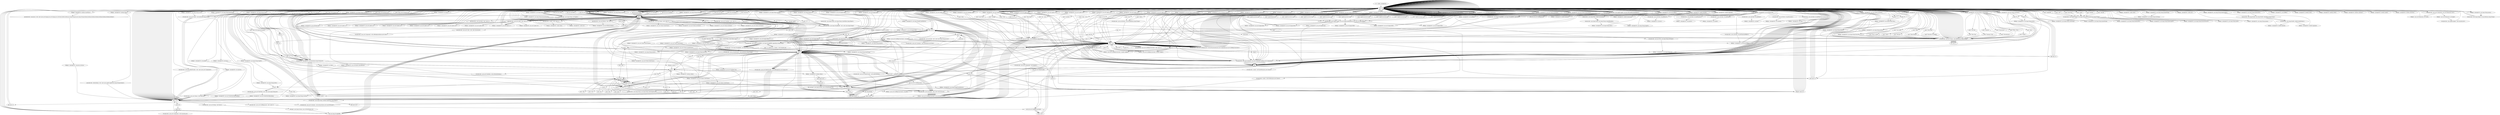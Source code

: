 digraph "" {
    "r0 := @this: daylight203"
    "load.r r0"
    "r0 := @this: daylight203"->"load.r r0";
    "new java.awt.Color"
    "load.r r0"->"new java.awt.Color";
    "dup1.r"
    "new java.awt.Color"->"dup1.r";
    "push 235"
    "dup1.r"->"push 235";
    "push 235"->"push 235";
    "push 255"
    "push 235"->"push 255";
    "specialinvoke <java.awt.Color: void <init>(int,int,int)>"
    "push 255"->"specialinvoke <java.awt.Color: void <init>(int,int,int)>";
    "virtualinvoke <java.awt.Component: void setBackground(java.awt.Color)>"
    "specialinvoke <java.awt.Color: void <init>(int,int,int)>"->"virtualinvoke <java.awt.Component: void setBackground(java.awt.Color)>";
    "virtualinvoke <java.awt.Component: void setBackground(java.awt.Color)>"->"load.r r0";
    "new java.awt.Font"
    "load.r r0"->"new java.awt.Font";
    "new java.awt.Font"->"dup1.r";
    "push \"Helvetica\""
    "dup1.r"->"push \"Helvetica\"";
    "push 0"
    "push \"Helvetica\""->"push 0";
    "push 12"
    "push 0"->"push 12";
    "specialinvoke <java.awt.Font: void <init>(java.lang.String,int,int)>"
    "push 12"->"specialinvoke <java.awt.Font: void <init>(java.lang.String,int,int)>";
    "virtualinvoke <java.awt.Container: void setFont(java.awt.Font)>"
    "specialinvoke <java.awt.Font: void <init>(java.lang.String,int,int)>"->"virtualinvoke <java.awt.Container: void setFont(java.awt.Font)>";
    "virtualinvoke <java.awt.Container: void setFont(java.awt.Font)>"->"load.r r0";
    "load.r r0"->"load.r r0";
    "push \"email\""
    "load.r r0"->"push \"email\"";
    "virtualinvoke <java.applet.Applet: java.lang.String getParameter(java.lang.String)>"
    "push \"email\""->"virtualinvoke <java.applet.Applet: java.lang.String getParameter(java.lang.String)>";
    "fieldput <daylight203: java.lang.String userString>"
    "virtualinvoke <java.applet.Applet: java.lang.String getParameter(java.lang.String)>"->"fieldput <daylight203: java.lang.String userString>";
    "fieldput <daylight203: java.lang.String userString>"->"load.r r0";
    "load.r r0"->"load.r r0";
    "push \"location\""
    "load.r r0"->"push \"location\"";
    "push \"location\""->"virtualinvoke <java.applet.Applet: java.lang.String getParameter(java.lang.String)>";
    "fieldput <daylight203: java.lang.String homeString>"
    "virtualinvoke <java.applet.Applet: java.lang.String getParameter(java.lang.String)>"->"fieldput <daylight203: java.lang.String homeString>";
    "fieldput <daylight203: java.lang.String homeString>"->"load.r r0";
    "load.r r0"->"load.r r0";
    "push \"latitude\""
    "load.r r0"->"push \"latitude\"";
    "push \"latitude\""->"virtualinvoke <java.applet.Applet: java.lang.String getParameter(java.lang.String)>";
    "fieldput <daylight203: java.lang.String homeLatStr>"
    "virtualinvoke <java.applet.Applet: java.lang.String getParameter(java.lang.String)>"->"fieldput <daylight203: java.lang.String homeLatStr>";
    "fieldput <daylight203: java.lang.String homeLatStr>"->"load.r r0";
    "load.r r0"->"load.r r0";
    "push \"longitude\""
    "load.r r0"->"push \"longitude\"";
    "push \"longitude\""->"virtualinvoke <java.applet.Applet: java.lang.String getParameter(java.lang.String)>";
    "fieldput <daylight203: java.lang.String homeLongStr>"
    "virtualinvoke <java.applet.Applet: java.lang.String getParameter(java.lang.String)>"->"fieldput <daylight203: java.lang.String homeLongStr>";
    "fieldput <daylight203: java.lang.String homeLongStr>"->"load.r r0";
    "load.r r0"->"load.r r0";
    "push \"view\""
    "load.r r0"->"push \"view\"";
    "push \"view\""->"virtualinvoke <java.applet.Applet: java.lang.String getParameter(java.lang.String)>";
    "fieldput <daylight203: java.lang.String horizonViewStr>"
    "virtualinvoke <java.applet.Applet: java.lang.String getParameter(java.lang.String)>"->"fieldput <daylight203: java.lang.String horizonViewStr>";
    "fieldput <daylight203: java.lang.String horizonViewStr>"->"load.r r0";
    "load.r r0"->"load.r r0";
    "virtualinvoke <java.applet.Applet: java.net.URL getDocumentBase()>"
    "load.r r0"->"virtualinvoke <java.applet.Applet: java.net.URL getDocumentBase()>";
    "virtualinvoke <java.net.URL: java.lang.String toString()>"
    "virtualinvoke <java.applet.Applet: java.net.URL getDocumentBase()>"->"virtualinvoke <java.net.URL: java.lang.String toString()>";
    "fieldput <daylight203: java.lang.String str>"
    "virtualinvoke <java.net.URL: java.lang.String toString()>"->"fieldput <daylight203: java.lang.String str>";
    "fieldput <daylight203: java.lang.String str>"->"load.r r0";
    "new java.lang.StringBuffer"
    "load.r r0"->"new java.lang.StringBuffer";
    "new java.lang.StringBuffer"->"dup1.r";
    "dup1.r"->"load.r r0";
    "fieldget <daylight203: java.lang.String str>"
    "load.r r0"->"fieldget <daylight203: java.lang.String str>";
    "staticinvoke <java.lang.String: java.lang.String valueOf(java.lang.Object)>"
    "fieldget <daylight203: java.lang.String str>"->"staticinvoke <java.lang.String: java.lang.String valueOf(java.lang.Object)>";
    "specialinvoke <java.lang.StringBuffer: void <init>(java.lang.String)>"
    "staticinvoke <java.lang.String: java.lang.String valueOf(java.lang.Object)>"->"specialinvoke <java.lang.StringBuffer: void <init>(java.lang.String)>";
    "push \"1234567890123456789012345\""
    "specialinvoke <java.lang.StringBuffer: void <init>(java.lang.String)>"->"push \"1234567890123456789012345\"";
    "virtualinvoke <java.lang.StringBuffer: java.lang.StringBuffer append(java.lang.String)>"
    "push \"1234567890123456789012345\""->"virtualinvoke <java.lang.StringBuffer: java.lang.StringBuffer append(java.lang.String)>";
    "virtualinvoke <java.lang.StringBuffer: java.lang.String toString()>"
    "virtualinvoke <java.lang.StringBuffer: java.lang.StringBuffer append(java.lang.String)>"->"virtualinvoke <java.lang.StringBuffer: java.lang.String toString()>";
    "virtualinvoke <java.lang.StringBuffer: java.lang.String toString()>"->"fieldput <daylight203: java.lang.String str>";
    "fieldput <daylight203: java.lang.String str>"->"load.r r0";
    "load.r r0"->"load.r r0";
    "load.r r0"->"fieldget <daylight203: java.lang.String str>";
    "fieldget <daylight203: java.lang.String str>"->"push 0";
    "push 27"
    "push 0"->"push 27";
    "virtualinvoke <java.lang.String: java.lang.String substring(int,int)>"
    "push 27"->"virtualinvoke <java.lang.String: java.lang.String substring(int,int)>";
    "fieldput <daylight203: java.lang.String wwwStr>"
    "virtualinvoke <java.lang.String: java.lang.String substring(int,int)>"->"fieldput <daylight203: java.lang.String wwwStr>";
    "fieldput <daylight203: java.lang.String wwwStr>"->"load.r r0";
    "fieldget <daylight203: java.lang.String horizonViewStr>"
    "load.r r0"->"fieldget <daylight203: java.lang.String horizonViewStr>";
    "push \"0\""
    "fieldget <daylight203: java.lang.String horizonViewStr>"->"push \"0\"";
    "virtualinvoke <java.lang.String: boolean equals(java.lang.Object)>"
    "push \"0\""->"virtualinvoke <java.lang.String: boolean equals(java.lang.Object)>";
    "ifeq load.r r0"
    "virtualinvoke <java.lang.String: boolean equals(java.lang.Object)>"->"ifeq load.r r0";
    "ifeq load.r r0"->"load.r r0";
    "load.r r0"->"load.r r0";
    "load.r r0"->"load.r r0";
    "load.r r0"->"virtualinvoke <java.applet.Applet: java.net.URL getDocumentBase()>";
    "push \"applet/sunview/a.gif\""
    "virtualinvoke <java.applet.Applet: java.net.URL getDocumentBase()>"->"push \"applet/sunview/a.gif\"";
    "virtualinvoke <java.applet.Applet: java.awt.Image getImage(java.net.URL,java.lang.String)>"
    "push \"applet/sunview/a.gif\""->"virtualinvoke <java.applet.Applet: java.awt.Image getImage(java.net.URL,java.lang.String)>";
    "fieldput <daylight203: java.awt.Image bild>"
    "virtualinvoke <java.applet.Applet: java.awt.Image getImage(java.net.URL,java.lang.String)>"->"fieldput <daylight203: java.awt.Image bild>";
    "fieldput <daylight203: java.awt.Image bild>"->"load.r r0";
    "load.r r0"->"load.r r0";
    "load.r r0"->"load.r r0";
    "load.r r0"->"virtualinvoke <java.applet.Applet: java.net.URL getDocumentBase()>";
    "push \"applet/sunview/b.gif\""
    "virtualinvoke <java.applet.Applet: java.net.URL getDocumentBase()>"->"push \"applet/sunview/b.gif\"";
    "push \"applet/sunview/b.gif\""->"virtualinvoke <java.applet.Applet: java.awt.Image getImage(java.net.URL,java.lang.String)>";
    "fieldput <daylight203: java.awt.Image bild1>"
    "virtualinvoke <java.applet.Applet: java.awt.Image getImage(java.net.URL,java.lang.String)>"->"fieldput <daylight203: java.awt.Image bild1>";
    "fieldput <daylight203: java.awt.Image bild1>"->"load.r r0";
    "load.r r0"->"load.r r0";
    "load.r r0"->"load.r r0";
    "load.r r0"->"virtualinvoke <java.applet.Applet: java.net.URL getDocumentBase()>";
    "push \"applet/sunview/c.gif\""
    "virtualinvoke <java.applet.Applet: java.net.URL getDocumentBase()>"->"push \"applet/sunview/c.gif\"";
    "push \"applet/sunview/c.gif\""->"virtualinvoke <java.applet.Applet: java.awt.Image getImage(java.net.URL,java.lang.String)>";
    "fieldput <daylight203: java.awt.Image bild2>"
    "virtualinvoke <java.applet.Applet: java.awt.Image getImage(java.net.URL,java.lang.String)>"->"fieldput <daylight203: java.awt.Image bild2>";
    "fieldput <daylight203: java.awt.Image bild2>"->"load.r r0";
    "load.r r0"->"load.r r0";
    "load.r r0"->"load.r r0";
    "load.r r0"->"virtualinvoke <java.applet.Applet: java.net.URL getDocumentBase()>";
    "push \"applet/sunview/d.gif\""
    "virtualinvoke <java.applet.Applet: java.net.URL getDocumentBase()>"->"push \"applet/sunview/d.gif\"";
    "push \"applet/sunview/d.gif\""->"virtualinvoke <java.applet.Applet: java.awt.Image getImage(java.net.URL,java.lang.String)>";
    "fieldput <daylight203: java.awt.Image bild3>"
    "virtualinvoke <java.applet.Applet: java.awt.Image getImage(java.net.URL,java.lang.String)>"->"fieldput <daylight203: java.awt.Image bild3>";
    "fieldput <daylight203: java.awt.Image bild3>"->"load.r r0";
    "load.r r0"->"load.r r0";
    "load.r r0"->"load.r r0";
    "load.r r0"->"virtualinvoke <java.applet.Applet: java.net.URL getDocumentBase()>";
    "push \"applet/sunview/e.gif\""
    "virtualinvoke <java.applet.Applet: java.net.URL getDocumentBase()>"->"push \"applet/sunview/e.gif\"";
    "push \"applet/sunview/e.gif\""->"virtualinvoke <java.applet.Applet: java.awt.Image getImage(java.net.URL,java.lang.String)>";
    "fieldput <daylight203: java.awt.Image bild4>"
    "virtualinvoke <java.applet.Applet: java.awt.Image getImage(java.net.URL,java.lang.String)>"->"fieldput <daylight203: java.awt.Image bild4>";
    "goto load.r r0"
    "fieldput <daylight203: java.awt.Image bild4>"->"goto load.r r0";
    "goto load.r r0"->"load.r r0";
    "load.r r0"->"load.r r0";
    "load.r r0"->"load.r r0";
    "load.r r0"->"virtualinvoke <java.applet.Applet: java.net.URL getDocumentBase()>";
    "push \"applet/bigmap.gif\""
    "virtualinvoke <java.applet.Applet: java.net.URL getDocumentBase()>"->"push \"applet/bigmap.gif\"";
    "push \"applet/bigmap.gif\""->"virtualinvoke <java.applet.Applet: java.awt.Image getImage(java.net.URL,java.lang.String)>";
    "fieldput <daylight203: java.awt.Image map>"
    "virtualinvoke <java.applet.Applet: java.awt.Image getImage(java.net.URL,java.lang.String)>"->"fieldput <daylight203: java.awt.Image map>";
    "new java.awt.MediaTracker"
    "fieldput <daylight203: java.awt.Image map>"->"new java.awt.MediaTracker";
    "store.r $r37"
    "new java.awt.MediaTracker"->"store.r $r37";
    "load.r $r37"
    "store.r $r37"->"load.r $r37";
    "load.r $r37"->"load.r r0";
    "specialinvoke <java.awt.MediaTracker: void <init>(java.awt.Component)>"
    "load.r r0"->"specialinvoke <java.awt.MediaTracker: void <init>(java.awt.Component)>";
    "specialinvoke <java.awt.MediaTracker: void <init>(java.awt.Component)>"->"load.r $r37";
    "load.r $r37"->"load.r r0";
    "fieldget <daylight203: java.awt.Image bild>"
    "load.r r0"->"fieldget <daylight203: java.awt.Image bild>";
    "fieldget <daylight203: java.awt.Image bild>"->"push 0";
    "virtualinvoke <java.awt.MediaTracker: void addImage(java.awt.Image,int)>"
    "push 0"->"virtualinvoke <java.awt.MediaTracker: void addImage(java.awt.Image,int)>";
    "virtualinvoke <java.awt.MediaTracker: void addImage(java.awt.Image,int)>"->"load.r $r37";
    "load.r $r37"->"load.r r0";
    "fieldget <daylight203: java.awt.Image bild1>"
    "load.r r0"->"fieldget <daylight203: java.awt.Image bild1>";
    "fieldget <daylight203: java.awt.Image bild1>"->"push 0";
    "push 0"->"virtualinvoke <java.awt.MediaTracker: void addImage(java.awt.Image,int)>";
    "virtualinvoke <java.awt.MediaTracker: void addImage(java.awt.Image,int)>"->"load.r $r37";
    "load.r $r37"->"load.r r0";
    "fieldget <daylight203: java.awt.Image bild2>"
    "load.r r0"->"fieldget <daylight203: java.awt.Image bild2>";
    "fieldget <daylight203: java.awt.Image bild2>"->"push 0";
    "push 0"->"virtualinvoke <java.awt.MediaTracker: void addImage(java.awt.Image,int)>";
    "virtualinvoke <java.awt.MediaTracker: void addImage(java.awt.Image,int)>"->"load.r $r37";
    "load.r $r37"->"load.r r0";
    "fieldget <daylight203: java.awt.Image bild3>"
    "load.r r0"->"fieldget <daylight203: java.awt.Image bild3>";
    "fieldget <daylight203: java.awt.Image bild3>"->"push 0";
    "push 0"->"virtualinvoke <java.awt.MediaTracker: void addImage(java.awt.Image,int)>";
    "virtualinvoke <java.awt.MediaTracker: void addImage(java.awt.Image,int)>"->"load.r $r37";
    "load.r $r37"->"load.r r0";
    "fieldget <daylight203: java.awt.Image bild4>"
    "load.r r0"->"fieldget <daylight203: java.awt.Image bild4>";
    "fieldget <daylight203: java.awt.Image bild4>"->"push 0";
    "push 0"->"virtualinvoke <java.awt.MediaTracker: void addImage(java.awt.Image,int)>";
    "virtualinvoke <java.awt.MediaTracker: void addImage(java.awt.Image,int)>"->"load.r $r37";
    "load.r $r37"->"load.r r0";
    "fieldget <daylight203: java.awt.Image map>"
    "load.r r0"->"fieldget <daylight203: java.awt.Image map>";
    "fieldget <daylight203: java.awt.Image map>"->"push 0";
    "push 0"->"virtualinvoke <java.awt.MediaTracker: void addImage(java.awt.Image,int)>";
    "virtualinvoke <java.awt.MediaTracker: void addImage(java.awt.Image,int)>"->"load.r $r37";
    "load.r $r37"->"push 0";
    "virtualinvoke <java.awt.MediaTracker: void waitForID(int)>"
    "push 0"->"virtualinvoke <java.awt.MediaTracker: void waitForID(int)>";
    "virtualinvoke <java.awt.MediaTracker: void waitForID(int)>"->"goto load.r r0";
    "goto load.r r0"->"load.r r0";
    "new java.util.Date"
    "load.r r0"->"new java.util.Date";
    "new java.util.Date"->"dup1.r";
    "specialinvoke <java.util.Date: void <init>()>"
    "dup1.r"->"specialinvoke <java.util.Date: void <init>()>";
    "fieldput <daylight203: java.util.Date dat>"
    "specialinvoke <java.util.Date: void <init>()>"->"fieldput <daylight203: java.util.Date dat>";
    "fieldput <daylight203: java.util.Date dat>"->"load.r r0";
    "load.r r0"->"load.r r0";
    "fieldget <daylight203: java.util.Date dat>"
    "load.r r0"->"fieldget <daylight203: java.util.Date dat>";
    "virtualinvoke <java.util.Date: int getHours()>"
    "fieldget <daylight203: java.util.Date dat>"->"virtualinvoke <java.util.Date: int getHours()>";
    "fieldput <daylight203: int hours>"
    "virtualinvoke <java.util.Date: int getHours()>"->"fieldput <daylight203: int hours>";
    "fieldput <daylight203: int hours>"->"load.r r0";
    "load.r r0"->"load.r r0";
    "load.r r0"->"fieldget <daylight203: java.util.Date dat>";
    "virtualinvoke <java.util.Date: int getMinutes()>"
    "fieldget <daylight203: java.util.Date dat>"->"virtualinvoke <java.util.Date: int getMinutes()>";
    "fieldput <daylight203: int minutes>"
    "virtualinvoke <java.util.Date: int getMinutes()>"->"fieldput <daylight203: int minutes>";
    "fieldput <daylight203: int minutes>"->"load.r r0";
    "load.r r0"->"load.r r0";
    "load.r r0"->"fieldget <daylight203: java.util.Date dat>";
    "virtualinvoke <java.util.Date: int getDate()>"
    "fieldget <daylight203: java.util.Date dat>"->"virtualinvoke <java.util.Date: int getDate()>";
    "fieldput <daylight203: int date>"
    "virtualinvoke <java.util.Date: int getDate()>"->"fieldput <daylight203: int date>";
    "fieldput <daylight203: int date>"->"load.r r0";
    "load.r r0"->"load.r r0";
    "load.r r0"->"fieldget <daylight203: java.util.Date dat>";
    "virtualinvoke <java.util.Date: int getMonth()>"
    "fieldget <daylight203: java.util.Date dat>"->"virtualinvoke <java.util.Date: int getMonth()>";
    "fieldput <daylight203: int month>"
    "virtualinvoke <java.util.Date: int getMonth()>"->"fieldput <daylight203: int month>";
    "fieldput <daylight203: int month>"->"load.r r0";
    "load.r r0"->"load.r r0";
    "load.r r0"->"fieldget <daylight203: java.util.Date dat>";
    "virtualinvoke <java.util.Date: int getYear()>"
    "fieldget <daylight203: java.util.Date dat>"->"virtualinvoke <java.util.Date: int getYear()>";
    "fieldput <daylight203: int year>"
    "virtualinvoke <java.util.Date: int getYear()>"->"fieldput <daylight203: int year>";
    "fieldput <daylight203: int year>"->"load.r r0";
    "load.r r0"->"load.r r0";
    "load.r r0"->"fieldget <daylight203: java.util.Date dat>";
    "virtualinvoke <java.util.Date: int getSeconds()>"
    "fieldget <daylight203: java.util.Date dat>"->"virtualinvoke <java.util.Date: int getSeconds()>";
    "fieldput <daylight203: int seconds>"
    "virtualinvoke <java.util.Date: int getSeconds()>"->"fieldput <daylight203: int seconds>";
    "fieldput <daylight203: int seconds>"->"load.r r0";
    "load.r r0"->"load.r r0";
    "load.r r0"->"fieldget <daylight203: java.util.Date dat>";
    "virtualinvoke <java.util.Date: int getTimezoneOffset()>"
    "fieldget <daylight203: java.util.Date dat>"->"virtualinvoke <java.util.Date: int getTimezoneOffset()>";
    "fieldput <daylight203: int browserOffset>"
    "virtualinvoke <java.util.Date: int getTimezoneOffset()>"->"fieldput <daylight203: int browserOffset>";
    "fieldput <daylight203: int browserOffset>"->"load.r r0";
    "load.r r0"->"load.r r0";
    "fieldget <daylight203: int browserOffset>"
    "load.r r0"->"fieldget <daylight203: int browserOffset>";
    "neg.i"
    "fieldget <daylight203: int browserOffset>"->"neg.i";
    "push 60"
    "neg.i"->"push 60";
    "div.i"
    "push 60"->"div.i";
    "div.i"->"fieldput <daylight203: int browserOffset>";
    "fieldput <daylight203: int browserOffset>"->"load.r r0";
    "load.r r0"->"load.r r0";
    "load.r r0"->"fieldget <daylight203: int browserOffset>";
    "fieldput <daylight203: int locOffset>"
    "fieldget <daylight203: int browserOffset>"->"fieldput <daylight203: int locOffset>";
    "fieldput <daylight203: int locOffset>"->"load.r r0";
    "load.r r0"->"new java.lang.StringBuffer";
    "new java.lang.StringBuffer"->"dup1.r";
    "push \"UT \""
    "dup1.r"->"push \"UT \"";
    "push \"UT \""->"specialinvoke <java.lang.StringBuffer: void <init>(java.lang.String)>";
    "specialinvoke <java.lang.StringBuffer: void <init>(java.lang.String)>"->"load.r r0";
    "load.r r0"->"fieldget <daylight203: int browserOffset>";
    "virtualinvoke <java.lang.StringBuffer: java.lang.StringBuffer append(int)>"
    "fieldget <daylight203: int browserOffset>"->"virtualinvoke <java.lang.StringBuffer: java.lang.StringBuffer append(int)>";
    "push \" h\""
    "virtualinvoke <java.lang.StringBuffer: java.lang.StringBuffer append(int)>"->"push \" h\"";
    "push \" h\""->"virtualinvoke <java.lang.StringBuffer: java.lang.StringBuffer append(java.lang.String)>";
    "virtualinvoke <java.lang.StringBuffer: java.lang.StringBuffer append(java.lang.String)>"->"virtualinvoke <java.lang.StringBuffer: java.lang.String toString()>";
    "fieldput <daylight203: java.lang.String timeString>"
    "virtualinvoke <java.lang.StringBuffer: java.lang.String toString()>"->"fieldput <daylight203: java.lang.String timeString>";
    "fieldput <daylight203: java.lang.String timeString>"->"load.r r0";
    "load.r r0"->"fieldget <daylight203: int browserOffset>";
    "ifle new java.awt.GridBagLayout"
    "fieldget <daylight203: int browserOffset>"->"ifle new java.awt.GridBagLayout";
    "ifle new java.awt.GridBagLayout"->"load.r r0";
    "load.r r0"->"new java.lang.StringBuffer";
    "new java.lang.StringBuffer"->"dup1.r";
    "push \"UT +\""
    "dup1.r"->"push \"UT +\"";
    "push \"UT +\""->"specialinvoke <java.lang.StringBuffer: void <init>(java.lang.String)>";
    "specialinvoke <java.lang.StringBuffer: void <init>(java.lang.String)>"->"load.r r0";
    "load.r r0"->"fieldget <daylight203: int browserOffset>";
    "fieldget <daylight203: int browserOffset>"->"virtualinvoke <java.lang.StringBuffer: java.lang.StringBuffer append(int)>";
    "virtualinvoke <java.lang.StringBuffer: java.lang.StringBuffer append(int)>"->"push \" h\"";
    "push \" h\""->"virtualinvoke <java.lang.StringBuffer: java.lang.StringBuffer append(java.lang.String)>";
    "virtualinvoke <java.lang.StringBuffer: java.lang.StringBuffer append(java.lang.String)>"->"virtualinvoke <java.lang.StringBuffer: java.lang.String toString()>";
    "virtualinvoke <java.lang.StringBuffer: java.lang.String toString()>"->"fieldput <daylight203: java.lang.String timeString>";
    "new java.awt.GridBagLayout"
    "fieldput <daylight203: java.lang.String timeString>"->"new java.awt.GridBagLayout";
    "new java.awt.GridBagLayout"->"store.r $r37";
    "store.r $r37"->"load.r $r37";
    "specialinvoke <java.awt.GridBagLayout: void <init>()>"
    "load.r $r37"->"specialinvoke <java.awt.GridBagLayout: void <init>()>";
    "new java.awt.GridBagConstraints"
    "specialinvoke <java.awt.GridBagLayout: void <init>()>"->"new java.awt.GridBagConstraints";
    "store.r $r57"
    "new java.awt.GridBagConstraints"->"store.r $r57";
    "load.r $r57"
    "store.r $r57"->"load.r $r57";
    "specialinvoke <java.awt.GridBagConstraints: void <init>()>"
    "load.r $r57"->"specialinvoke <java.awt.GridBagConstraints: void <init>()>";
    "specialinvoke <java.awt.GridBagConstraints: void <init>()>"->"load.r r0";
    "load.r r0"->"load.r $r37";
    "virtualinvoke <java.awt.Container: void setLayout(java.awt.LayoutManager)>"
    "load.r $r37"->"virtualinvoke <java.awt.Container: void setLayout(java.awt.LayoutManager)>";
    "virtualinvoke <java.awt.Container: void setLayout(java.awt.LayoutManager)>"->"load.r $r57";
    "push 1.0"
    "load.r $r57"->"push 1.0";
    "fieldput <java.awt.GridBagConstraints: double weightx>"
    "push 1.0"->"fieldput <java.awt.GridBagConstraints: double weightx>";
    "fieldput <java.awt.GridBagConstraints: double weightx>"->"load.r $r57";
    "push 0.0"
    "load.r $r57"->"push 0.0";
    "fieldput <java.awt.GridBagConstraints: double weighty>"
    "push 0.0"->"fieldput <java.awt.GridBagConstraints: double weighty>";
    "fieldput <java.awt.GridBagConstraints: double weighty>"->"load.r $r57";
    "new java.awt.Insets"
    "load.r $r57"->"new java.awt.Insets";
    "new java.awt.Insets"->"dup1.r";
    "push 2"
    "dup1.r"->"push 2";
    "push 2"->"push 0";
    "push 0"->"push 0";
    "push 0"->"push 0";
    "specialinvoke <java.awt.Insets: void <init>(int,int,int,int)>"
    "push 0"->"specialinvoke <java.awt.Insets: void <init>(int,int,int,int)>";
    "fieldput <java.awt.GridBagConstraints: java.awt.Insets insets>"
    "specialinvoke <java.awt.Insets: void <init>(int,int,int,int)>"->"fieldput <java.awt.GridBagConstraints: java.awt.Insets insets>";
    "fieldput <java.awt.GridBagConstraints: java.awt.Insets insets>"->"load.r r0";
    "new java.awt.Label"
    "load.r r0"->"new java.awt.Label";
    "new java.awt.Label"->"dup1.r";
    "specialinvoke <java.awt.Label: void <init>()>"
    "dup1.r"->"specialinvoke <java.awt.Label: void <init>()>";
    "fieldput <daylight203: java.awt.Label L11>"
    "specialinvoke <java.awt.Label: void <init>()>"->"fieldput <daylight203: java.awt.Label L11>";
    "fieldput <daylight203: java.awt.Label L11>"->"load.r r0";
    "fieldget <daylight203: java.awt.Label L11>"
    "load.r r0"->"fieldget <daylight203: java.awt.Label L11>";
    "push \"Time Zone\""
    "fieldget <daylight203: java.awt.Label L11>"->"push \"Time Zone\"";
    "virtualinvoke <java.awt.Label: void setText(java.lang.String)>"
    "push \"Time Zone\""->"virtualinvoke <java.awt.Label: void setText(java.lang.String)>";
    "virtualinvoke <java.awt.Label: void setText(java.lang.String)>"->"load.r $r37";
    "load.r $r37"->"load.r r0";
    "load.r r0"->"fieldget <daylight203: java.awt.Label L11>";
    "fieldget <daylight203: java.awt.Label L11>"->"load.r $r57";
    "virtualinvoke <java.awt.GridBagLayout: void setConstraints(java.awt.Component,java.awt.GridBagConstraints)>"
    "load.r $r57"->"virtualinvoke <java.awt.GridBagLayout: void setConstraints(java.awt.Component,java.awt.GridBagConstraints)>";
    "virtualinvoke <java.awt.GridBagLayout: void setConstraints(java.awt.Component,java.awt.GridBagConstraints)>"->"load.r r0";
    "load.r r0"->"load.r r0";
    "load.r r0"->"fieldget <daylight203: java.awt.Label L11>";
    "virtualinvoke <java.awt.Container: java.awt.Component add(java.awt.Component)>"
    "fieldget <daylight203: java.awt.Label L11>"->"virtualinvoke <java.awt.Container: java.awt.Component add(java.awt.Component)>";
    "pop"
    "virtualinvoke <java.awt.Container: java.awt.Component add(java.awt.Component)>"->"pop";
    "pop"->"load.r r0";
    "load.r r0"->"new java.awt.Label";
    "new java.awt.Label"->"dup1.r";
    "dup1.r"->"specialinvoke <java.awt.Label: void <init>()>";
    "fieldput <daylight203: java.awt.Label L12>"
    "specialinvoke <java.awt.Label: void <init>()>"->"fieldput <daylight203: java.awt.Label L12>";
    "fieldput <daylight203: java.awt.Label L12>"->"load.r r0";
    "fieldget <daylight203: java.awt.Label L12>"
    "load.r r0"->"fieldget <daylight203: java.awt.Label L12>";
    "push \"Location\""
    "fieldget <daylight203: java.awt.Label L12>"->"push \"Location\"";
    "push \"Location\""->"virtualinvoke <java.awt.Label: void setText(java.lang.String)>";
    "virtualinvoke <java.awt.Label: void setText(java.lang.String)>"->"load.r $r37";
    "load.r $r37"->"load.r r0";
    "load.r r0"->"fieldget <daylight203: java.awt.Label L12>";
    "fieldget <daylight203: java.awt.Label L12>"->"load.r $r57";
    "load.r $r57"->"virtualinvoke <java.awt.GridBagLayout: void setConstraints(java.awt.Component,java.awt.GridBagConstraints)>";
    "virtualinvoke <java.awt.GridBagLayout: void setConstraints(java.awt.Component,java.awt.GridBagConstraints)>"->"load.r r0";
    "load.r r0"->"load.r r0";
    "load.r r0"->"fieldget <daylight203: java.awt.Label L12>";
    "fieldget <daylight203: java.awt.Label L12>"->"virtualinvoke <java.awt.Container: java.awt.Component add(java.awt.Component)>";
    "virtualinvoke <java.awt.Container: java.awt.Component add(java.awt.Component)>"->"pop";
    "pop"->"load.r $r57";
    "push 10.0"
    "load.r $r57"->"push 10.0";
    "push 10.0"->"fieldput <java.awt.GridBagConstraints: double weightx>";
    "fieldput <java.awt.GridBagConstraints: double weightx>"->"load.r r0";
    "load.r r0"->"new java.awt.Label";
    "new java.awt.Label"->"dup1.r";
    "dup1.r"->"specialinvoke <java.awt.Label: void <init>()>";
    "fieldput <daylight203: java.awt.Label L13>"
    "specialinvoke <java.awt.Label: void <init>()>"->"fieldput <daylight203: java.awt.Label L13>";
    "fieldput <daylight203: java.awt.Label L13>"->"load.r r0";
    "fieldget <daylight203: java.awt.Label L13>"
    "load.r r0"->"fieldget <daylight203: java.awt.Label L13>";
    "push \"Lat.: xx.xx\""
    "fieldget <daylight203: java.awt.Label L13>"->"push \"Lat.: xx.xx\"";
    "push \"Lat.: xx.xx\""->"virtualinvoke <java.awt.Label: void setText(java.lang.String)>";
    "virtualinvoke <java.awt.Label: void setText(java.lang.String)>"->"load.r $r37";
    "load.r $r37"->"load.r r0";
    "load.r r0"->"fieldget <daylight203: java.awt.Label L13>";
    "fieldget <daylight203: java.awt.Label L13>"->"load.r $r57";
    "load.r $r57"->"virtualinvoke <java.awt.GridBagLayout: void setConstraints(java.awt.Component,java.awt.GridBagConstraints)>";
    "virtualinvoke <java.awt.GridBagLayout: void setConstraints(java.awt.Component,java.awt.GridBagConstraints)>"->"load.r r0";
    "load.r r0"->"load.r r0";
    "load.r r0"->"fieldget <daylight203: java.awt.Label L13>";
    "fieldget <daylight203: java.awt.Label L13>"->"virtualinvoke <java.awt.Container: java.awt.Component add(java.awt.Component)>";
    "virtualinvoke <java.awt.Container: java.awt.Component add(java.awt.Component)>"->"pop";
    "pop"->"load.r r0";
    "load.r r0"->"new java.awt.Label";
    "new java.awt.Label"->"dup1.r";
    "dup1.r"->"specialinvoke <java.awt.Label: void <init>()>";
    "fieldput <daylight203: java.awt.Label L14>"
    "specialinvoke <java.awt.Label: void <init>()>"->"fieldput <daylight203: java.awt.Label L14>";
    "fieldput <daylight203: java.awt.Label L14>"->"load.r r0";
    "fieldget <daylight203: java.awt.Label L14>"
    "load.r r0"->"fieldget <daylight203: java.awt.Label L14>";
    "push \"N / S\""
    "fieldget <daylight203: java.awt.Label L14>"->"push \"N / S\"";
    "push \"N / S\""->"virtualinvoke <java.awt.Label: void setText(java.lang.String)>";
    "virtualinvoke <java.awt.Label: void setText(java.lang.String)>"->"load.r $r37";
    "load.r $r37"->"load.r r0";
    "load.r r0"->"fieldget <daylight203: java.awt.Label L14>";
    "fieldget <daylight203: java.awt.Label L14>"->"load.r $r57";
    "load.r $r57"->"virtualinvoke <java.awt.GridBagLayout: void setConstraints(java.awt.Component,java.awt.GridBagConstraints)>";
    "virtualinvoke <java.awt.GridBagLayout: void setConstraints(java.awt.Component,java.awt.GridBagConstraints)>"->"load.r r0";
    "load.r r0"->"load.r r0";
    "load.r r0"->"fieldget <daylight203: java.awt.Label L14>";
    "fieldget <daylight203: java.awt.Label L14>"->"virtualinvoke <java.awt.Container: java.awt.Component add(java.awt.Component)>";
    "virtualinvoke <java.awt.Container: java.awt.Component add(java.awt.Component)>"->"pop";
    "pop"->"load.r r0";
    "load.r r0"->"new java.awt.Label";
    "new java.awt.Label"->"dup1.r";
    "dup1.r"->"specialinvoke <java.awt.Label: void <init>()>";
    "fieldput <daylight203: java.awt.Label L15>"
    "specialinvoke <java.awt.Label: void <init>()>"->"fieldput <daylight203: java.awt.Label L15>";
    "fieldput <daylight203: java.awt.Label L15>"->"load.r r0";
    "fieldget <daylight203: java.awt.Label L15>"
    "load.r r0"->"fieldget <daylight203: java.awt.Label L15>";
    "push \"Long.: xx.xx\""
    "fieldget <daylight203: java.awt.Label L15>"->"push \"Long.: xx.xx\"";
    "push \"Long.: xx.xx\""->"virtualinvoke <java.awt.Label: void setText(java.lang.String)>";
    "virtualinvoke <java.awt.Label: void setText(java.lang.String)>"->"load.r $r37";
    "load.r $r37"->"load.r r0";
    "load.r r0"->"fieldget <daylight203: java.awt.Label L15>";
    "fieldget <daylight203: java.awt.Label L15>"->"load.r $r57";
    "load.r $r57"->"virtualinvoke <java.awt.GridBagLayout: void setConstraints(java.awt.Component,java.awt.GridBagConstraints)>";
    "virtualinvoke <java.awt.GridBagLayout: void setConstraints(java.awt.Component,java.awt.GridBagConstraints)>"->"load.r r0";
    "load.r r0"->"load.r r0";
    "load.r r0"->"fieldget <daylight203: java.awt.Label L15>";
    "fieldget <daylight203: java.awt.Label L15>"->"virtualinvoke <java.awt.Container: java.awt.Component add(java.awt.Component)>";
    "virtualinvoke <java.awt.Container: java.awt.Component add(java.awt.Component)>"->"pop";
    "pop"->"load.r r0";
    "load.r r0"->"new java.awt.Label";
    "new java.awt.Label"->"dup1.r";
    "dup1.r"->"specialinvoke <java.awt.Label: void <init>()>";
    "fieldput <daylight203: java.awt.Label L16>"
    "specialinvoke <java.awt.Label: void <init>()>"->"fieldput <daylight203: java.awt.Label L16>";
    "fieldput <daylight203: java.awt.Label L16>"->"load.r r0";
    "fieldget <daylight203: java.awt.Label L16>"
    "load.r r0"->"fieldget <daylight203: java.awt.Label L16>";
    "push \"E / W\""
    "fieldget <daylight203: java.awt.Label L16>"->"push \"E / W\"";
    "push \"E / W\""->"virtualinvoke <java.awt.Label: void setText(java.lang.String)>";
    "virtualinvoke <java.awt.Label: void setText(java.lang.String)>"->"load.r $r37";
    "load.r $r37"->"load.r r0";
    "load.r r0"->"fieldget <daylight203: java.awt.Label L16>";
    "fieldget <daylight203: java.awt.Label L16>"->"load.r $r57";
    "load.r $r57"->"virtualinvoke <java.awt.GridBagLayout: void setConstraints(java.awt.Component,java.awt.GridBagConstraints)>";
    "virtualinvoke <java.awt.GridBagLayout: void setConstraints(java.awt.Component,java.awt.GridBagConstraints)>"->"load.r r0";
    "load.r r0"->"load.r r0";
    "load.r r0"->"fieldget <daylight203: java.awt.Label L16>";
    "fieldget <daylight203: java.awt.Label L16>"->"virtualinvoke <java.awt.Container: java.awt.Component add(java.awt.Component)>";
    "virtualinvoke <java.awt.Container: java.awt.Component add(java.awt.Component)>"->"pop";
    "pop"->"load.r r0";
    "load.r r0"->"new java.awt.Label";
    "new java.awt.Label"->"dup1.r";
    "dup1.r"->"specialinvoke <java.awt.Label: void <init>()>";
    "fieldput <daylight203: java.awt.Label L17>"
    "specialinvoke <java.awt.Label: void <init>()>"->"fieldput <daylight203: java.awt.Label L17>";
    "fieldput <daylight203: java.awt.Label L17>"->"load.r r0";
    "fieldget <daylight203: java.awt.Label L17>"
    "load.r r0"->"fieldget <daylight203: java.awt.Label L17>";
    "push \"Twilight\""
    "fieldget <daylight203: java.awt.Label L17>"->"push \"Twilight\"";
    "push \"Twilight\""->"virtualinvoke <java.awt.Label: void setText(java.lang.String)>";
    "virtualinvoke <java.awt.Label: void setText(java.lang.String)>"->"load.r $r37";
    "load.r $r37"->"load.r r0";
    "load.r r0"->"fieldget <daylight203: java.awt.Label L17>";
    "fieldget <daylight203: java.awt.Label L17>"->"load.r $r57";
    "load.r $r57"->"virtualinvoke <java.awt.GridBagLayout: void setConstraints(java.awt.Component,java.awt.GridBagConstraints)>";
    "virtualinvoke <java.awt.GridBagLayout: void setConstraints(java.awt.Component,java.awt.GridBagConstraints)>"->"load.r r0";
    "load.r r0"->"load.r r0";
    "load.r r0"->"fieldget <daylight203: java.awt.Label L17>";
    "fieldget <daylight203: java.awt.Label L17>"->"virtualinvoke <java.awt.Container: java.awt.Component add(java.awt.Component)>";
    "virtualinvoke <java.awt.Container: java.awt.Component add(java.awt.Component)>"->"pop";
    "pop"->"load.r r0";
    "load.r r0"->"new java.awt.Label";
    "new java.awt.Label"->"dup1.r";
    "dup1.r"->"specialinvoke <java.awt.Label: void <init>()>";
    "specialinvoke <java.awt.Label: void <init>()>"->"fieldput <daylight203: java.awt.Label L17>";
    "fieldput <daylight203: java.awt.Label L17>"->"load.r r0";
    "load.r r0"->"fieldget <daylight203: java.awt.Label L17>";
    "push \"View\""
    "fieldget <daylight203: java.awt.Label L17>"->"push \"View\"";
    "push \"View\""->"virtualinvoke <java.awt.Label: void setText(java.lang.String)>";
    "virtualinvoke <java.awt.Label: void setText(java.lang.String)>"->"load.r $r37";
    "load.r $r37"->"load.r r0";
    "load.r r0"->"fieldget <daylight203: java.awt.Label L17>";
    "fieldget <daylight203: java.awt.Label L17>"->"load.r $r57";
    "load.r $r57"->"virtualinvoke <java.awt.GridBagLayout: void setConstraints(java.awt.Component,java.awt.GridBagConstraints)>";
    "virtualinvoke <java.awt.GridBagLayout: void setConstraints(java.awt.Component,java.awt.GridBagConstraints)>"->"load.r r0";
    "load.r r0"->"load.r r0";
    "load.r r0"->"fieldget <daylight203: java.awt.Label L17>";
    "fieldget <daylight203: java.awt.Label L17>"->"virtualinvoke <java.awt.Container: java.awt.Component add(java.awt.Component)>";
    "virtualinvoke <java.awt.Container: java.awt.Component add(java.awt.Component)>"->"pop";
    "pop"->"load.r $r57";
    "push 1"
    "load.r $r57"->"push 1";
    "fieldput <java.awt.GridBagConstraints: int gridy>"
    "push 1"->"fieldput <java.awt.GridBagConstraints: int gridy>";
    "fieldput <java.awt.GridBagConstraints: int gridy>"->"load.r $r57";
    "load.r $r57"->"new java.awt.Insets";
    "new java.awt.Insets"->"dup1.r";
    "dup1.r"->"push 0";
    "push 10"
    "push 0"->"push 10";
    "push 10"->"push 0";
    "push 0"->"push 0";
    "push 0"->"specialinvoke <java.awt.Insets: void <init>(int,int,int,int)>";
    "specialinvoke <java.awt.Insets: void <init>(int,int,int,int)>"->"fieldput <java.awt.GridBagConstraints: java.awt.Insets insets>";
    "fieldput <java.awt.GridBagConstraints: java.awt.Insets insets>"->"load.r r0";
    "new sunloc"
    "load.r r0"->"new sunloc";
    "new sunloc"->"dup1.r";
    "specialinvoke <sunloc: void <init>()>"
    "dup1.r"->"specialinvoke <sunloc: void <init>()>";
    "fieldput <daylight203: sunloc time>"
    "specialinvoke <sunloc: void <init>()>"->"fieldput <daylight203: sunloc time>";
    "fieldput <daylight203: sunloc time>"->"load.r r0";
    "new java.awt.Choice"
    "load.r r0"->"new java.awt.Choice";
    "new java.awt.Choice"->"dup1.r";
    "specialinvoke <java.awt.Choice: void <init>()>"
    "dup1.r"->"specialinvoke <java.awt.Choice: void <init>()>";
    "fieldput <daylight203: java.awt.Choice timeChoice>"
    "specialinvoke <java.awt.Choice: void <init>()>"->"fieldput <daylight203: java.awt.Choice timeChoice>";
    "fieldput <daylight203: java.awt.Choice timeChoice>"->"load.r r0";
    "fieldget <daylight203: sunloc time>"
    "load.r r0"->"fieldget <daylight203: sunloc time>";
    "fieldget <daylight203: sunloc time>"->"load.r r0";
    "fieldget <daylight203: java.awt.Choice timeChoice>"
    "load.r r0"->"fieldget <daylight203: java.awt.Choice timeChoice>";
    "virtualinvoke <sunloc: void timeMenu(java.awt.Choice)>"
    "fieldget <daylight203: java.awt.Choice timeChoice>"->"virtualinvoke <sunloc: void timeMenu(java.awt.Choice)>";
    "virtualinvoke <sunloc: void timeMenu(java.awt.Choice)>"->"load.r $r37";
    "load.r $r37"->"load.r r0";
    "load.r r0"->"fieldget <daylight203: java.awt.Choice timeChoice>";
    "fieldget <daylight203: java.awt.Choice timeChoice>"->"load.r $r57";
    "load.r $r57"->"virtualinvoke <java.awt.GridBagLayout: void setConstraints(java.awt.Component,java.awt.GridBagConstraints)>";
    "virtualinvoke <java.awt.GridBagLayout: void setConstraints(java.awt.Component,java.awt.GridBagConstraints)>"->"load.r r0";
    "load.r r0"->"fieldget <daylight203: java.awt.Choice timeChoice>";
    "fieldget <daylight203: java.awt.Choice timeChoice>"->"load.r r0";
    "fieldget <daylight203: java.lang.String timeString>"
    "load.r r0"->"fieldget <daylight203: java.lang.String timeString>";
    "virtualinvoke <java.awt.Choice: void select(java.lang.String)>"
    "fieldget <daylight203: java.lang.String timeString>"->"virtualinvoke <java.awt.Choice: void select(java.lang.String)>";
    "virtualinvoke <java.awt.Choice: void select(java.lang.String)>"->"load.r r0";
    "load.r r0"->"load.r r0";
    "load.r r0"->"fieldget <daylight203: java.awt.Choice timeChoice>";
    "fieldget <daylight203: java.awt.Choice timeChoice>"->"virtualinvoke <java.awt.Container: java.awt.Component add(java.awt.Component)>";
    "virtualinvoke <java.awt.Container: java.awt.Component add(java.awt.Component)>"->"pop";
    "pop"->"load.r $r57";
    "load.r $r57"->"new java.awt.Insets";
    "new java.awt.Insets"->"dup1.r";
    "dup1.r"->"push 0";
    "push 0"->"push 0";
    "push 0"->"push 0";
    "push 0"->"push 0";
    "push 0"->"specialinvoke <java.awt.Insets: void <init>(int,int,int,int)>";
    "specialinvoke <java.awt.Insets: void <init>(int,int,int,int)>"->"fieldput <java.awt.GridBagConstraints: java.awt.Insets insets>";
    "fieldput <java.awt.GridBagConstraints: java.awt.Insets insets>"->"load.r r0";
    "load.r r0"->"new sunloc";
    "new sunloc"->"dup1.r";
    "dup1.r"->"specialinvoke <sunloc: void <init>()>";
    "fieldput <daylight203: sunloc loc>"
    "specialinvoke <sunloc: void <init>()>"->"fieldput <daylight203: sunloc loc>";
    "fieldput <daylight203: sunloc loc>"->"load.r r0";
    "load.r r0"->"new java.awt.Choice";
    "new java.awt.Choice"->"dup1.r";
    "dup1.r"->"specialinvoke <java.awt.Choice: void <init>()>";
    "fieldput <daylight203: java.awt.Choice locChoice>"
    "specialinvoke <java.awt.Choice: void <init>()>"->"fieldput <daylight203: java.awt.Choice locChoice>";
    "fieldput <daylight203: java.awt.Choice locChoice>"->"load.r r0";
    "load.r r0"->"load.r r0";
    "fieldget <daylight203: java.lang.String homeString>"
    "load.r r0"->"fieldget <daylight203: java.lang.String homeString>";
    "fieldput <daylight203: java.lang.String locString>"
    "fieldget <daylight203: java.lang.String homeString>"->"fieldput <daylight203: java.lang.String locString>";
    "fieldput <daylight203: java.lang.String locString>"->"load.r r0";
    "fieldget <daylight203: java.awt.Choice locChoice>"
    "load.r r0"->"fieldget <daylight203: java.awt.Choice locChoice>";
    "fieldget <daylight203: java.awt.Choice locChoice>"->"load.r r0";
    "fieldget <daylight203: java.lang.String locString>"
    "load.r r0"->"fieldget <daylight203: java.lang.String locString>";
    "virtualinvoke <java.awt.Choice: void addItem(java.lang.String)>"
    "fieldget <daylight203: java.lang.String locString>"->"virtualinvoke <java.awt.Choice: void addItem(java.lang.String)>";
    "virtualinvoke <java.awt.Choice: void addItem(java.lang.String)>"->"load.r r0";
    "load.r r0"->"fieldget <daylight203: java.awt.Choice locChoice>";
    "push \"_________\""
    "fieldget <daylight203: java.awt.Choice locChoice>"->"push \"_________\"";
    "push \"_________\""->"virtualinvoke <java.awt.Choice: void addItem(java.lang.String)>";
    "virtualinvoke <java.awt.Choice: void addItem(java.lang.String)>"->"load.r r0";
    "load.r r0"->"fieldget <daylight203: java.awt.Choice locChoice>";
    "fieldget <daylight203: java.awt.Choice locChoice>"->"load.r r0";
    "load.r r0"->"fieldget <daylight203: java.lang.String locString>";
    "fieldget <daylight203: java.lang.String locString>"->"virtualinvoke <java.awt.Choice: void select(java.lang.String)>";
    "virtualinvoke <java.awt.Choice: void select(java.lang.String)>"->"load.r r0";
    "fieldget <daylight203: sunloc loc>"
    "load.r r0"->"fieldget <daylight203: sunloc loc>";
    "fieldget <daylight203: sunloc loc>"->"load.r r0";
    "load.r r0"->"fieldget <daylight203: java.awt.Choice locChoice>";
    "virtualinvoke <sunloc: void locMenu(java.awt.Choice)>"
    "fieldget <daylight203: java.awt.Choice locChoice>"->"virtualinvoke <sunloc: void locMenu(java.awt.Choice)>";
    "virtualinvoke <sunloc: void locMenu(java.awt.Choice)>"->"load.r $r37";
    "load.r $r37"->"load.r r0";
    "load.r r0"->"fieldget <daylight203: java.awt.Choice locChoice>";
    "fieldget <daylight203: java.awt.Choice locChoice>"->"load.r $r57";
    "load.r $r57"->"virtualinvoke <java.awt.GridBagLayout: void setConstraints(java.awt.Component,java.awt.GridBagConstraints)>";
    "virtualinvoke <java.awt.GridBagLayout: void setConstraints(java.awt.Component,java.awt.GridBagConstraints)>"->"load.r r0";
    "load.r r0"->"load.r r0";
    "load.r r0"->"fieldget <daylight203: java.awt.Choice locChoice>";
    "fieldget <daylight203: java.awt.Choice locChoice>"->"virtualinvoke <java.awt.Container: java.awt.Component add(java.awt.Component)>";
    "virtualinvoke <java.awt.Container: java.awt.Component add(java.awt.Component)>"->"pop";
    "pop"->"load.r r0";
    "load.r r0"->"load.r r0";
    "fieldget <daylight203: java.lang.String homeLatStr>"
    "load.r r0"->"fieldget <daylight203: java.lang.String homeLatStr>";
    "staticinvoke <java.lang.Double: java.lang.Double valueOf(java.lang.String)>"
    "fieldget <daylight203: java.lang.String homeLatStr>"->"staticinvoke <java.lang.Double: java.lang.Double valueOf(java.lang.String)>";
    "virtualinvoke <java.lang.Double: double doubleValue()>"
    "staticinvoke <java.lang.Double: java.lang.Double valueOf(java.lang.String)>"->"virtualinvoke <java.lang.Double: double doubleValue()>";
    "fieldput <daylight203: double latitude>"
    "virtualinvoke <java.lang.Double: double doubleValue()>"->"fieldput <daylight203: double latitude>";
    "fieldput <daylight203: double latitude>"->"load.r r0";
    "load.r r0"->"load.r r0";
    "fieldget <daylight203: double latitude>"
    "load.r r0"->"fieldget <daylight203: double latitude>";
    "fieldput <daylight203: double homeLat>"
    "fieldget <daylight203: double latitude>"->"fieldput <daylight203: double homeLat>";
    "fieldput <daylight203: double homeLat>"->"load.r r0";
    "load.r r0"->"fieldget <daylight203: double latitude>";
    "fieldget <daylight203: double latitude>"->"push 0.0";
    "cmpg.d"
    "push 0.0"->"cmpg.d";
    "ifge load.r r0"
    "cmpg.d"->"ifge load.r r0";
    "ifge load.r r0"->"load.r r0";
    "push \"S\""
    "load.r r0"->"push \"S\"";
    "fieldput <daylight203: java.lang.String nsStr>"
    "push \"S\""->"fieldput <daylight203: java.lang.String nsStr>";
    "fieldput <daylight203: java.lang.String nsStr>"->"goto load.r r0";
    "goto load.r r0"->"load.r r0";
    "load.r r0"->"load.r r0";
    "fieldget <daylight203: java.lang.String homeLongStr>"
    "load.r r0"->"fieldget <daylight203: java.lang.String homeLongStr>";
    "fieldget <daylight203: java.lang.String homeLongStr>"->"staticinvoke <java.lang.Double: java.lang.Double valueOf(java.lang.String)>";
    "staticinvoke <java.lang.Double: java.lang.Double valueOf(java.lang.String)>"->"virtualinvoke <java.lang.Double: double doubleValue()>";
    "fieldput <daylight203: double longitude>"
    "virtualinvoke <java.lang.Double: double doubleValue()>"->"fieldput <daylight203: double longitude>";
    "fieldput <daylight203: double longitude>"->"load.r r0";
    "load.r r0"->"load.r r0";
    "fieldget <daylight203: double longitude>"
    "load.r r0"->"fieldget <daylight203: double longitude>";
    "fieldput <daylight203: double homeLong>"
    "fieldget <daylight203: double longitude>"->"fieldput <daylight203: double homeLong>";
    "fieldput <daylight203: double homeLong>"->"load.r r0";
    "load.r r0"->"fieldget <daylight203: double longitude>";
    "fieldget <daylight203: double longitude>"->"push 0.0";
    "push 0.0"->"cmpg.d";
    "cmpg.d"->"ifge load.r r0";
    "ifge load.r r0"->"load.r r0";
    "push \"W\""
    "load.r r0"->"push \"W\"";
    "fieldput <daylight203: java.lang.String ewStr>"
    "push \"W\""->"fieldput <daylight203: java.lang.String ewStr>";
    "fieldput <daylight203: java.lang.String ewStr>"->"goto load.r r0";
    "goto load.r r0"->"load.r r0";
    "load.r r0"->"load.r r0";
    "load.r r0"->"fieldget <daylight203: double latitude>";
    "staticinvoke <java.lang.Math: double abs(double)>"
    "fieldget <daylight203: double latitude>"->"staticinvoke <java.lang.Math: double abs(double)>";
    "staticinvoke <java.lang.String: java.lang.String valueOf(double)>"
    "staticinvoke <java.lang.Math: double abs(double)>"->"staticinvoke <java.lang.String: java.lang.String valueOf(double)>";
    "fieldput <daylight203: java.lang.String latStr>"
    "staticinvoke <java.lang.String: java.lang.String valueOf(double)>"->"fieldput <daylight203: java.lang.String latStr>";
    "fieldput <daylight203: java.lang.String latStr>"->"load.r r0";
    "new java.awt.TextField"
    "load.r r0"->"new java.awt.TextField";
    "new java.awt.TextField"->"dup1.r";
    "dup1.r"->"load.r r0";
    "fieldget <daylight203: java.lang.String latStr>"
    "load.r r0"->"fieldget <daylight203: java.lang.String latStr>";
    "push 4"
    "fieldget <daylight203: java.lang.String latStr>"->"push 4";
    "specialinvoke <java.awt.TextField: void <init>(java.lang.String,int)>"
    "push 4"->"specialinvoke <java.awt.TextField: void <init>(java.lang.String,int)>";
    "fieldput <daylight203: java.awt.TextField fieldLatDeg>"
    "specialinvoke <java.awt.TextField: void <init>(java.lang.String,int)>"->"fieldput <daylight203: java.awt.TextField fieldLatDeg>";
    "fieldput <daylight203: java.awt.TextField fieldLatDeg>"->"load.r $r37";
    "load.r $r37"->"load.r r0";
    "fieldget <daylight203: java.awt.TextField fieldLatDeg>"
    "load.r r0"->"fieldget <daylight203: java.awt.TextField fieldLatDeg>";
    "fieldget <daylight203: java.awt.TextField fieldLatDeg>"->"load.r $r57";
    "load.r $r57"->"virtualinvoke <java.awt.GridBagLayout: void setConstraints(java.awt.Component,java.awt.GridBagConstraints)>";
    "virtualinvoke <java.awt.GridBagLayout: void setConstraints(java.awt.Component,java.awt.GridBagConstraints)>"->"load.r r0";
    "load.r r0"->"load.r r0";
    "load.r r0"->"fieldget <daylight203: java.awt.TextField fieldLatDeg>";
    "fieldget <daylight203: java.awt.TextField fieldLatDeg>"->"virtualinvoke <java.awt.Container: java.awt.Component add(java.awt.Component)>";
    "virtualinvoke <java.awt.Container: java.awt.Component add(java.awt.Component)>"->"pop";
    "pop"->"load.r r0";
    "load.r r0"->"new java.awt.Choice";
    "new java.awt.Choice"->"dup1.r";
    "dup1.r"->"specialinvoke <java.awt.Choice: void <init>()>";
    "fieldput <daylight203: java.awt.Choice nsChoice>"
    "specialinvoke <java.awt.Choice: void <init>()>"->"fieldput <daylight203: java.awt.Choice nsChoice>";
    "fieldput <daylight203: java.awt.Choice nsChoice>"->"load.r r0";
    "fieldget <daylight203: java.awt.Choice nsChoice>"
    "load.r r0"->"fieldget <daylight203: java.awt.Choice nsChoice>";
    "push \"N\""
    "fieldget <daylight203: java.awt.Choice nsChoice>"->"push \"N\"";
    "push \"N\""->"virtualinvoke <java.awt.Choice: void addItem(java.lang.String)>";
    "virtualinvoke <java.awt.Choice: void addItem(java.lang.String)>"->"load.r r0";
    "load.r r0"->"fieldget <daylight203: java.awt.Choice nsChoice>";
    "fieldget <daylight203: java.awt.Choice nsChoice>"->"push \"S\"";
    "push \"S\""->"virtualinvoke <java.awt.Choice: void addItem(java.lang.String)>";
    "virtualinvoke <java.awt.Choice: void addItem(java.lang.String)>"->"load.r r0";
    "load.r r0"->"fieldget <daylight203: java.awt.Choice nsChoice>";
    "fieldget <daylight203: java.awt.Choice nsChoice>"->"load.r r0";
    "fieldget <daylight203: java.lang.String nsStr>"
    "load.r r0"->"fieldget <daylight203: java.lang.String nsStr>";
    "fieldget <daylight203: java.lang.String nsStr>"->"virtualinvoke <java.awt.Choice: void select(java.lang.String)>";
    "virtualinvoke <java.awt.Choice: void select(java.lang.String)>"->"load.r $r37";
    "load.r $r37"->"load.r r0";
    "load.r r0"->"fieldget <daylight203: java.awt.Choice nsChoice>";
    "fieldget <daylight203: java.awt.Choice nsChoice>"->"load.r $r57";
    "load.r $r57"->"virtualinvoke <java.awt.GridBagLayout: void setConstraints(java.awt.Component,java.awt.GridBagConstraints)>";
    "virtualinvoke <java.awt.GridBagLayout: void setConstraints(java.awt.Component,java.awt.GridBagConstraints)>"->"load.r r0";
    "load.r r0"->"load.r r0";
    "load.r r0"->"fieldget <daylight203: java.awt.Choice nsChoice>";
    "fieldget <daylight203: java.awt.Choice nsChoice>"->"virtualinvoke <java.awt.Container: java.awt.Component add(java.awt.Component)>";
    "virtualinvoke <java.awt.Container: java.awt.Component add(java.awt.Component)>"->"pop";
    "pop"->"load.r r0";
    "load.r r0"->"load.r r0";
    "load.r r0"->"fieldget <daylight203: double longitude>";
    "fieldget <daylight203: double longitude>"->"staticinvoke <java.lang.Math: double abs(double)>";
    "staticinvoke <java.lang.Math: double abs(double)>"->"staticinvoke <java.lang.String: java.lang.String valueOf(double)>";
    "fieldput <daylight203: java.lang.String longStr>"
    "staticinvoke <java.lang.String: java.lang.String valueOf(double)>"->"fieldput <daylight203: java.lang.String longStr>";
    "fieldput <daylight203: java.lang.String longStr>"->"load.r r0";
    "load.r r0"->"new java.awt.TextField";
    "new java.awt.TextField"->"dup1.r";
    "dup1.r"->"load.r r0";
    "fieldget <daylight203: java.lang.String longStr>"
    "load.r r0"->"fieldget <daylight203: java.lang.String longStr>";
    "fieldget <daylight203: java.lang.String longStr>"->"push 4";
    "push 4"->"specialinvoke <java.awt.TextField: void <init>(java.lang.String,int)>";
    "fieldput <daylight203: java.awt.TextField fieldLongDeg>"
    "specialinvoke <java.awt.TextField: void <init>(java.lang.String,int)>"->"fieldput <daylight203: java.awt.TextField fieldLongDeg>";
    "fieldput <daylight203: java.awt.TextField fieldLongDeg>"->"load.r $r37";
    "load.r $r37"->"load.r r0";
    "fieldget <daylight203: java.awt.TextField fieldLongDeg>"
    "load.r r0"->"fieldget <daylight203: java.awt.TextField fieldLongDeg>";
    "fieldget <daylight203: java.awt.TextField fieldLongDeg>"->"load.r $r57";
    "load.r $r57"->"virtualinvoke <java.awt.GridBagLayout: void setConstraints(java.awt.Component,java.awt.GridBagConstraints)>";
    "virtualinvoke <java.awt.GridBagLayout: void setConstraints(java.awt.Component,java.awt.GridBagConstraints)>"->"load.r r0";
    "load.r r0"->"load.r r0";
    "load.r r0"->"fieldget <daylight203: java.awt.TextField fieldLongDeg>";
    "fieldget <daylight203: java.awt.TextField fieldLongDeg>"->"virtualinvoke <java.awt.Container: java.awt.Component add(java.awt.Component)>";
    "virtualinvoke <java.awt.Container: java.awt.Component add(java.awt.Component)>"->"pop";
    "pop"->"load.r r0";
    "load.r r0"->"new java.awt.Choice";
    "new java.awt.Choice"->"dup1.r";
    "dup1.r"->"specialinvoke <java.awt.Choice: void <init>()>";
    "fieldput <daylight203: java.awt.Choice ewChoice>"
    "specialinvoke <java.awt.Choice: void <init>()>"->"fieldput <daylight203: java.awt.Choice ewChoice>";
    "fieldput <daylight203: java.awt.Choice ewChoice>"->"load.r r0";
    "fieldget <daylight203: java.awt.Choice ewChoice>"
    "load.r r0"->"fieldget <daylight203: java.awt.Choice ewChoice>";
    "push \"E\""
    "fieldget <daylight203: java.awt.Choice ewChoice>"->"push \"E\"";
    "push \"E\""->"virtualinvoke <java.awt.Choice: void addItem(java.lang.String)>";
    "virtualinvoke <java.awt.Choice: void addItem(java.lang.String)>"->"load.r r0";
    "load.r r0"->"fieldget <daylight203: java.awt.Choice ewChoice>";
    "fieldget <daylight203: java.awt.Choice ewChoice>"->"push \"W\"";
    "push \"W\""->"virtualinvoke <java.awt.Choice: void addItem(java.lang.String)>";
    "virtualinvoke <java.awt.Choice: void addItem(java.lang.String)>"->"load.r r0";
    "load.r r0"->"fieldget <daylight203: java.awt.Choice ewChoice>";
    "fieldget <daylight203: java.awt.Choice ewChoice>"->"load.r r0";
    "fieldget <daylight203: java.lang.String ewStr>"
    "load.r r0"->"fieldget <daylight203: java.lang.String ewStr>";
    "fieldget <daylight203: java.lang.String ewStr>"->"virtualinvoke <java.awt.Choice: void select(java.lang.String)>";
    "virtualinvoke <java.awt.Choice: void select(java.lang.String)>"->"load.r $r37";
    "load.r $r37"->"load.r r0";
    "load.r r0"->"fieldget <daylight203: java.awt.Choice ewChoice>";
    "fieldget <daylight203: java.awt.Choice ewChoice>"->"load.r $r57";
    "load.r $r57"->"virtualinvoke <java.awt.GridBagLayout: void setConstraints(java.awt.Component,java.awt.GridBagConstraints)>";
    "virtualinvoke <java.awt.GridBagLayout: void setConstraints(java.awt.Component,java.awt.GridBagConstraints)>"->"load.r r0";
    "load.r r0"->"load.r r0";
    "load.r r0"->"fieldget <daylight203: java.awt.Choice ewChoice>";
    "fieldget <daylight203: java.awt.Choice ewChoice>"->"virtualinvoke <java.awt.Container: java.awt.Component add(java.awt.Component)>";
    "virtualinvoke <java.awt.Container: java.awt.Component add(java.awt.Component)>"->"pop";
    "pop"->"load.r r0";
    "new java.awt.Checkbox"
    "load.r r0"->"new java.awt.Checkbox";
    "new java.awt.Checkbox"->"dup1.r";
    "specialinvoke <java.awt.Checkbox: void <init>()>"
    "dup1.r"->"specialinvoke <java.awt.Checkbox: void <init>()>";
    "fieldput <daylight203: java.awt.Checkbox box>"
    "specialinvoke <java.awt.Checkbox: void <init>()>"->"fieldput <daylight203: java.awt.Checkbox box>";
    "fieldput <daylight203: java.awt.Checkbox box>"->"load.r $r37";
    "load.r $r37"->"load.r r0";
    "fieldget <daylight203: java.awt.Checkbox box>"
    "load.r r0"->"fieldget <daylight203: java.awt.Checkbox box>";
    "fieldget <daylight203: java.awt.Checkbox box>"->"load.r $r57";
    "load.r $r57"->"virtualinvoke <java.awt.GridBagLayout: void setConstraints(java.awt.Component,java.awt.GridBagConstraints)>";
    "virtualinvoke <java.awt.GridBagLayout: void setConstraints(java.awt.Component,java.awt.GridBagConstraints)>"->"load.r r0";
    "load.r r0"->"fieldget <daylight203: java.awt.Checkbox box>";
    "fieldget <daylight203: java.awt.Checkbox box>"->"push 1";
    "virtualinvoke <java.awt.Checkbox: void setState(boolean)>"
    "push 1"->"virtualinvoke <java.awt.Checkbox: void setState(boolean)>";
    "virtualinvoke <java.awt.Checkbox: void setState(boolean)>"->"load.r r0";
    "load.r r0"->"load.r r0";
    "load.r r0"->"fieldget <daylight203: java.awt.Checkbox box>";
    "fieldget <daylight203: java.awt.Checkbox box>"->"virtualinvoke <java.awt.Container: java.awt.Component add(java.awt.Component)>";
    "virtualinvoke <java.awt.Container: java.awt.Component add(java.awt.Component)>"->"pop";
    "pop"->"load.r $r57";
    "load.r $r57"->"new java.awt.Insets";
    "new java.awt.Insets"->"dup1.r";
    "dup1.r"->"push 0";
    "push 0"->"push 0";
    "push 0"->"push 0";
    "push 0"->"push 10";
    "push 10"->"specialinvoke <java.awt.Insets: void <init>(int,int,int,int)>";
    "specialinvoke <java.awt.Insets: void <init>(int,int,int,int)>"->"fieldput <java.awt.GridBagConstraints: java.awt.Insets insets>";
    "fieldput <java.awt.GridBagConstraints: java.awt.Insets insets>"->"load.r r0";
    "load.r r0"->"new java.awt.Choice";
    "new java.awt.Choice"->"dup1.r";
    "dup1.r"->"specialinvoke <java.awt.Choice: void <init>()>";
    "fieldput <daylight203: java.awt.Choice viewChoice>"
    "specialinvoke <java.awt.Choice: void <init>()>"->"fieldput <daylight203: java.awt.Choice viewChoice>";
    "fieldput <daylight203: java.awt.Choice viewChoice>"->"load.r $r37";
    "load.r $r37"->"load.r r0";
    "fieldget <daylight203: java.awt.Choice viewChoice>"
    "load.r r0"->"fieldget <daylight203: java.awt.Choice viewChoice>";
    "fieldget <daylight203: java.awt.Choice viewChoice>"->"load.r $r57";
    "load.r $r57"->"virtualinvoke <java.awt.GridBagLayout: void setConstraints(java.awt.Component,java.awt.GridBagConstraints)>";
    "virtualinvoke <java.awt.GridBagLayout: void setConstraints(java.awt.Component,java.awt.GridBagConstraints)>"->"load.r r0";
    "load.r r0"->"fieldget <daylight203: java.awt.Choice viewChoice>";
    "push \"Select...\""
    "fieldget <daylight203: java.awt.Choice viewChoice>"->"push \"Select...\"";
    "push \"Select...\""->"virtualinvoke <java.awt.Choice: void addItem(java.lang.String)>";
    "virtualinvoke <java.awt.Choice: void addItem(java.lang.String)>"->"load.r r0";
    "load.r r0"->"fieldget <daylight203: java.awt.Choice viewChoice>";
    "push \"Horizon\""
    "fieldget <daylight203: java.awt.Choice viewChoice>"->"push \"Horizon\"";
    "push \"Horizon\""->"virtualinvoke <java.awt.Choice: void addItem(java.lang.String)>";
    "virtualinvoke <java.awt.Choice: void addItem(java.lang.String)>"->"load.r r0";
    "load.r r0"->"fieldget <daylight203: java.awt.Choice viewChoice>";
    "push \"Map\""
    "fieldget <daylight203: java.awt.Choice viewChoice>"->"push \"Map\"";
    "push \"Map\""->"virtualinvoke <java.awt.Choice: void addItem(java.lang.String)>";
    "virtualinvoke <java.awt.Choice: void addItem(java.lang.String)>"->"load.r r0";
    "load.r r0"->"fieldget <daylight203: java.awt.Choice viewChoice>";
    "push \"Hours/Month\""
    "fieldget <daylight203: java.awt.Choice viewChoice>"->"push \"Hours/Month\"";
    "push \"Hours/Month\""->"virtualinvoke <java.awt.Choice: void addItem(java.lang.String)>";
    "virtualinvoke <java.awt.Choice: void addItem(java.lang.String)>"->"load.r r0";
    "load.r r0"->"fieldget <daylight203: java.awt.Choice viewChoice>";
    "push \"Hours/Day\""
    "fieldget <daylight203: java.awt.Choice viewChoice>"->"push \"Hours/Day\"";
    "push \"Hours/Day\""->"virtualinvoke <java.awt.Choice: void addItem(java.lang.String)>";
    "virtualinvoke <java.awt.Choice: void addItem(java.lang.String)>"->"load.r r0";
    "load.r r0"->"fieldget <daylight203: java.awt.Choice viewChoice>";
    "push \"Duration of Sunlight\""
    "fieldget <daylight203: java.awt.Choice viewChoice>"->"push \"Duration of Sunlight\"";
    "push \"Duration of Sunlight\""->"virtualinvoke <java.awt.Choice: void addItem(java.lang.String)>";
    "virtualinvoke <java.awt.Choice: void addItem(java.lang.String)>"->"load.r r0";
    "load.r r0"->"fieldget <daylight203: java.awt.Choice viewChoice>";
    "push \"Sun on/off\""
    "fieldget <daylight203: java.awt.Choice viewChoice>"->"push \"Sun on/off\"";
    "push \"Sun on/off\""->"virtualinvoke <java.awt.Choice: void addItem(java.lang.String)>";
    "virtualinvoke <java.awt.Choice: void addItem(java.lang.String)>"->"load.r r0";
    "load.r r0"->"fieldget <daylight203: java.awt.Choice viewChoice>";
    "push \"Hours on/off\""
    "fieldget <daylight203: java.awt.Choice viewChoice>"->"push \"Hours on/off\"";
    "push \"Hours on/off\""->"virtualinvoke <java.awt.Choice: void addItem(java.lang.String)>";
    "virtualinvoke <java.awt.Choice: void addItem(java.lang.String)>"->"load.r r0";
    "load.r r0"->"load.r r0";
    "load.r r0"->"fieldget <daylight203: java.awt.Choice viewChoice>";
    "fieldget <daylight203: java.awt.Choice viewChoice>"->"virtualinvoke <java.awt.Container: java.awt.Component add(java.awt.Component)>";
    "virtualinvoke <java.awt.Container: java.awt.Component add(java.awt.Component)>"->"pop";
    "pop"->"load.r $r57";
    "load.r $r57"->"push 2";
    "push 2"->"fieldput <java.awt.GridBagConstraints: int gridy>";
    "fieldput <java.awt.GridBagConstraints: int gridy>"->"load.r r0";
    "load.r r0"->"new java.awt.Label";
    "new java.awt.Label"->"dup1.r";
    "dup1.r"->"specialinvoke <java.awt.Label: void <init>()>";
    "specialinvoke <java.awt.Label: void <init>()>"->"fieldput <daylight203: java.awt.Label L17>";
    "fieldput <daylight203: java.awt.Label L17>"->"load.r r0";
    "load.r r0"->"fieldget <daylight203: java.awt.Label L17>";
    "push \"Local Time:\""
    "fieldget <daylight203: java.awt.Label L17>"->"push \"Local Time:\"";
    "push \"Local Time:\""->"virtualinvoke <java.awt.Label: void setText(java.lang.String)>";
    "virtualinvoke <java.awt.Label: void setText(java.lang.String)>"->"load.r $r57";
    "load.r $r57"->"new java.awt.Insets";
    "new java.awt.Insets"->"dup1.r";
    "push 5"
    "dup1.r"->"push 5";
    "push 20"
    "push 5"->"push 20";
    "push 20"->"push 0";
    "push 0"->"push 0";
    "push 0"->"specialinvoke <java.awt.Insets: void <init>(int,int,int,int)>";
    "specialinvoke <java.awt.Insets: void <init>(int,int,int,int)>"->"fieldput <java.awt.GridBagConstraints: java.awt.Insets insets>";
    "fieldput <java.awt.GridBagConstraints: java.awt.Insets insets>"->"load.r $r37";
    "load.r $r37"->"load.r r0";
    "load.r r0"->"fieldget <daylight203: java.awt.Label L17>";
    "fieldget <daylight203: java.awt.Label L17>"->"load.r $r57";
    "load.r $r57"->"virtualinvoke <java.awt.GridBagLayout: void setConstraints(java.awt.Component,java.awt.GridBagConstraints)>";
    "virtualinvoke <java.awt.GridBagLayout: void setConstraints(java.awt.Component,java.awt.GridBagConstraints)>"->"load.r r0";
    "load.r r0"->"load.r r0";
    "load.r r0"->"fieldget <daylight203: java.awt.Label L17>";
    "fieldget <daylight203: java.awt.Label L17>"->"virtualinvoke <java.awt.Container: java.awt.Component add(java.awt.Component)>";
    "virtualinvoke <java.awt.Container: java.awt.Component add(java.awt.Component)>"->"pop";
    "pop"->"load.r $r57";
    "load.r $r57"->"new java.awt.Insets";
    "new java.awt.Insets"->"dup1.r";
    "dup1.r"->"push 5";
    "push 5"->"push 0";
    "push 0"->"push 0";
    "push 0"->"push 0";
    "push 0"->"specialinvoke <java.awt.Insets: void <init>(int,int,int,int)>";
    "specialinvoke <java.awt.Insets: void <init>(int,int,int,int)>"->"fieldput <java.awt.GridBagConstraints: java.awt.Insets insets>";
    "fieldput <java.awt.GridBagConstraints: java.awt.Insets insets>"->"load.r r0";
    "load.r r0"->"new java.awt.Choice";
    "new java.awt.Choice"->"dup1.r";
    "dup1.r"->"specialinvoke <java.awt.Choice: void <init>()>";
    "fieldput <daylight203: java.awt.Choice hoursChoice>"
    "specialinvoke <java.awt.Choice: void <init>()>"->"fieldput <daylight203: java.awt.Choice hoursChoice>";
    "fieldput <daylight203: java.awt.Choice hoursChoice>"->"push 0";
    "store.i $r211"
    "push 0"->"store.i $r211";
    "goto load.i $r211"
    "store.i $r211"->"goto load.i $r211";
    "load.i $r211"
    "goto load.i $r211"->"load.i $r211";
    "load.i $r211"->"push 10";
    "ifcmplt.i load.r r0"
    "push 10"->"ifcmplt.i load.r r0";
    "ifcmplt.i load.r r0"->"push 10";
    "push 10"->"store.i $r211";
    "store.i $r211"->"goto load.i $r211";
    "goto load.i $r211"->"load.i $r211";
    "push 25"
    "load.i $r211"->"push 25";
    "push 25"->"ifcmplt.i load.r r0";
    "ifcmplt.i load.r r0"->"load.r r0";
    "fieldget <daylight203: java.awt.Choice hoursChoice>"
    "load.r r0"->"fieldget <daylight203: java.awt.Choice hoursChoice>";
    "fieldget <daylight203: java.awt.Choice hoursChoice>"->"load.r r0";
    "fieldget <daylight203: int hours>"
    "load.r r0"->"fieldget <daylight203: int hours>";
    "virtualinvoke <java.awt.Choice: void select(int)>"
    "fieldget <daylight203: int hours>"->"virtualinvoke <java.awt.Choice: void select(int)>";
    "virtualinvoke <java.awt.Choice: void select(int)>"->"load.r $r37";
    "load.r $r37"->"load.r r0";
    "load.r r0"->"fieldget <daylight203: java.awt.Choice hoursChoice>";
    "fieldget <daylight203: java.awt.Choice hoursChoice>"->"load.r $r57";
    "load.r $r57"->"virtualinvoke <java.awt.GridBagLayout: void setConstraints(java.awt.Component,java.awt.GridBagConstraints)>";
    "virtualinvoke <java.awt.GridBagLayout: void setConstraints(java.awt.Component,java.awt.GridBagConstraints)>"->"load.r r0";
    "load.r r0"->"load.r r0";
    "load.r r0"->"fieldget <daylight203: java.awt.Choice hoursChoice>";
    "fieldget <daylight203: java.awt.Choice hoursChoice>"->"virtualinvoke <java.awt.Container: java.awt.Component add(java.awt.Component)>";
    "virtualinvoke <java.awt.Container: java.awt.Component add(java.awt.Component)>"->"pop";
    "pop"->"load.r r0";
    "load.r r0"->"new java.awt.Choice";
    "new java.awt.Choice"->"dup1.r";
    "dup1.r"->"specialinvoke <java.awt.Choice: void <init>()>";
    "fieldput <daylight203: java.awt.Choice minChoice>"
    "specialinvoke <java.awt.Choice: void <init>()>"->"fieldput <daylight203: java.awt.Choice minChoice>";
    "fieldput <daylight203: java.awt.Choice minChoice>"->"push 0";
    "push 0"->"store.i $r211";
    "store.i $r211"->"goto load.i $r211";
    "goto load.i $r211"->"load.i $r211";
    "load.i $r211"->"push 10";
    "push 10"->"ifcmplt.i load.r r0";
    "ifcmplt.i load.r r0"->"push 10";
    "push 10"->"store.i $r211";
    "store.i $r211"->"goto load.i $r211";
    "goto load.i $r211"->"load.i $r211";
    "load.i $r211"->"push 60";
    "push 60"->"ifcmplt.i load.r r0";
    "ifcmplt.i load.r r0"->"load.r r0";
    "fieldget <daylight203: java.awt.Choice minChoice>"
    "load.r r0"->"fieldget <daylight203: java.awt.Choice minChoice>";
    "fieldget <daylight203: java.awt.Choice minChoice>"->"load.r r0";
    "fieldget <daylight203: int minutes>"
    "load.r r0"->"fieldget <daylight203: int minutes>";
    "fieldget <daylight203: int minutes>"->"virtualinvoke <java.awt.Choice: void select(int)>";
    "virtualinvoke <java.awt.Choice: void select(int)>"->"load.r $r37";
    "load.r $r37"->"load.r r0";
    "load.r r0"->"fieldget <daylight203: java.awt.Choice minChoice>";
    "fieldget <daylight203: java.awt.Choice minChoice>"->"load.r $r57";
    "load.r $r57"->"virtualinvoke <java.awt.GridBagLayout: void setConstraints(java.awt.Component,java.awt.GridBagConstraints)>";
    "virtualinvoke <java.awt.GridBagLayout: void setConstraints(java.awt.Component,java.awt.GridBagConstraints)>"->"load.r r0";
    "load.r r0"->"load.r r0";
    "load.r r0"->"fieldget <daylight203: java.awt.Choice minChoice>";
    "fieldget <daylight203: java.awt.Choice minChoice>"->"virtualinvoke <java.awt.Container: java.awt.Component add(java.awt.Component)>";
    "virtualinvoke <java.awt.Container: java.awt.Component add(java.awt.Component)>"->"pop";
    "pop"->"load.r r0";
    "load.r r0"->"new java.awt.Label";
    "new java.awt.Label"->"dup1.r";
    "dup1.r"->"specialinvoke <java.awt.Label: void <init>()>";
    "fieldput <daylight203: java.awt.Label L23>"
    "specialinvoke <java.awt.Label: void <init>()>"->"fieldput <daylight203: java.awt.Label L23>";
    "fieldput <daylight203: java.awt.Label L23>"->"load.r r0";
    "fieldget <daylight203: java.awt.Label L23>"
    "load.r r0"->"fieldget <daylight203: java.awt.Label L23>";
    "push \"Date :\""
    "fieldget <daylight203: java.awt.Label L23>"->"push \"Date :\"";
    "push \"Date :\""->"virtualinvoke <java.awt.Label: void setText(java.lang.String)>";
    "virtualinvoke <java.awt.Label: void setText(java.lang.String)>"->"load.r $r37";
    "load.r $r37"->"load.r r0";
    "load.r r0"->"fieldget <daylight203: java.awt.Label L23>";
    "fieldget <daylight203: java.awt.Label L23>"->"load.r $r57";
    "load.r $r57"->"virtualinvoke <java.awt.GridBagLayout: void setConstraints(java.awt.Component,java.awt.GridBagConstraints)>";
    "virtualinvoke <java.awt.GridBagLayout: void setConstraints(java.awt.Component,java.awt.GridBagConstraints)>"->"load.r r0";
    "load.r r0"->"load.r r0";
    "load.r r0"->"fieldget <daylight203: java.awt.Label L23>";
    "fieldget <daylight203: java.awt.Label L23>"->"virtualinvoke <java.awt.Container: java.awt.Component add(java.awt.Component)>";
    "virtualinvoke <java.awt.Container: java.awt.Component add(java.awt.Component)>"->"pop";
    "pop"->"push 12";
    "newarray"
    "push 12"->"newarray";
    "store.r $r211"
    "newarray"->"store.r $r211";
    "load.r $r211"
    "store.r $r211"->"load.r $r211";
    "load.r $r211"->"push 0";
    "push \"Jan\""
    "push 0"->"push \"Jan\"";
    "arraywrite.r"
    "push \"Jan\""->"arraywrite.r";
    "arraywrite.r"->"load.r $r211";
    "load.r $r211"->"push 1";
    "push \"Feb\""
    "push 1"->"push \"Feb\"";
    "push \"Feb\""->"arraywrite.r";
    "arraywrite.r"->"load.r $r211";
    "load.r $r211"->"push 2";
    "push \"Mar\""
    "push 2"->"push \"Mar\"";
    "push \"Mar\""->"arraywrite.r";
    "arraywrite.r"->"load.r $r211";
    "push 3"
    "load.r $r211"->"push 3";
    "push \"Apr\""
    "push 3"->"push \"Apr\"";
    "push \"Apr\""->"arraywrite.r";
    "arraywrite.r"->"load.r $r211";
    "load.r $r211"->"push 4";
    "push \"May\""
    "push 4"->"push \"May\"";
    "push \"May\""->"arraywrite.r";
    "arraywrite.r"->"load.r $r211";
    "load.r $r211"->"push 5";
    "push \"Jun\""
    "push 5"->"push \"Jun\"";
    "push \"Jun\""->"arraywrite.r";
    "arraywrite.r"->"load.r $r211";
    "push 6"
    "load.r $r211"->"push 6";
    "push \"Jul\""
    "push 6"->"push \"Jul\"";
    "push \"Jul\""->"arraywrite.r";
    "arraywrite.r"->"load.r $r211";
    "push 7"
    "load.r $r211"->"push 7";
    "push \"Aug\""
    "push 7"->"push \"Aug\"";
    "push \"Aug\""->"arraywrite.r";
    "arraywrite.r"->"load.r $r211";
    "push 8"
    "load.r $r211"->"push 8";
    "push \"Sep\""
    "push 8"->"push \"Sep\"";
    "push \"Sep\""->"arraywrite.r";
    "arraywrite.r"->"load.r $r211";
    "push 9"
    "load.r $r211"->"push 9";
    "push \"Oct\""
    "push 9"->"push \"Oct\"";
    "push \"Oct\""->"arraywrite.r";
    "arraywrite.r"->"load.r $r211";
    "load.r $r211"->"push 10";
    "push \"Nov\""
    "push 10"->"push \"Nov\"";
    "push \"Nov\""->"arraywrite.r";
    "arraywrite.r"->"load.r $r211";
    "push 11"
    "load.r $r211"->"push 11";
    "push \"Dec\""
    "push 11"->"push \"Dec\"";
    "push \"Dec\""->"arraywrite.r";
    "arraywrite.r"->"load.r r0";
    "load.r r0"->"load.r $r211";
    "fieldput <daylight203: java.lang.String[] monthArray>"
    "load.r $r211"->"fieldput <daylight203: java.lang.String[] monthArray>";
    "fieldput <daylight203: java.lang.String[] monthArray>"->"load.r $r57";
    "load.r $r57"->"new java.awt.Insets";
    "new java.awt.Insets"->"dup1.r";
    "dup1.r"->"push 5";
    "push 5"->"push 0";
    "push 0"->"push 0";
    "push 0"->"push 10";
    "push 10"->"specialinvoke <java.awt.Insets: void <init>(int,int,int,int)>";
    "specialinvoke <java.awt.Insets: void <init>(int,int,int,int)>"->"fieldput <java.awt.GridBagConstraints: java.awt.Insets insets>";
    "fieldput <java.awt.GridBagConstraints: java.awt.Insets insets>"->"load.r r0";
    "load.r r0"->"new java.awt.Choice";
    "new java.awt.Choice"->"dup1.r";
    "dup1.r"->"specialinvoke <java.awt.Choice: void <init>()>";
    "fieldput <daylight203: java.awt.Choice yearChoice>"
    "specialinvoke <java.awt.Choice: void <init>()>"->"fieldput <daylight203: java.awt.Choice yearChoice>";
    "fieldput <daylight203: java.awt.Choice yearChoice>"->"push 0";
    "push 0"->"store.i $r211";
    "store.i $r211"->"goto load.i $r211";
    "goto load.i $r211"->"load.i $r211";
    "load.i $r211"->"push 12";
    "push 12"->"ifcmplt.i load.r r0";
    "ifcmplt.i load.r r0"->"load.r r0";
    "load.r r0"->"load.r r0";
    "fieldget <daylight203: int year>"
    "load.r r0"->"fieldget <daylight203: int year>";
    "push 1900"
    "fieldget <daylight203: int year>"->"push 1900";
    "add.i"
    "push 1900"->"add.i";
    "staticinvoke <java.lang.String: java.lang.String valueOf(int)>"
    "add.i"->"staticinvoke <java.lang.String: java.lang.String valueOf(int)>";
    "fieldput <daylight203: java.lang.String yearStr>"
    "staticinvoke <java.lang.String: java.lang.String valueOf(int)>"->"fieldput <daylight203: java.lang.String yearStr>";
    "fieldput <daylight203: java.lang.String yearStr>"->"load.r r0";
    "fieldget <daylight203: java.awt.Choice yearChoice>"
    "load.r r0"->"fieldget <daylight203: java.awt.Choice yearChoice>";
    "fieldget <daylight203: java.awt.Choice yearChoice>"->"load.r r0";
    "fieldget <daylight203: java.lang.String yearStr>"
    "load.r r0"->"fieldget <daylight203: java.lang.String yearStr>";
    "fieldget <daylight203: java.lang.String yearStr>"->"virtualinvoke <java.awt.Choice: void select(java.lang.String)>";
    "virtualinvoke <java.awt.Choice: void select(java.lang.String)>"->"load.r $r37";
    "load.r $r37"->"load.r r0";
    "load.r r0"->"fieldget <daylight203: java.awt.Choice yearChoice>";
    "fieldget <daylight203: java.awt.Choice yearChoice>"->"load.r $r57";
    "load.r $r57"->"virtualinvoke <java.awt.GridBagLayout: void setConstraints(java.awt.Component,java.awt.GridBagConstraints)>";
    "virtualinvoke <java.awt.GridBagLayout: void setConstraints(java.awt.Component,java.awt.GridBagConstraints)>"->"load.r r0";
    "load.r r0"->"load.r r0";
    "load.r r0"->"fieldget <daylight203: java.awt.Choice yearChoice>";
    "fieldget <daylight203: java.awt.Choice yearChoice>"->"virtualinvoke <java.awt.Container: java.awt.Component add(java.awt.Component)>";
    "virtualinvoke <java.awt.Container: java.awt.Component add(java.awt.Component)>"->"pop";
    "pop"->"load.r r0";
    "load.r r0"->"new java.awt.Choice";
    "new java.awt.Choice"->"dup1.r";
    "dup1.r"->"specialinvoke <java.awt.Choice: void <init>()>";
    "fieldput <daylight203: java.awt.Choice monthChoice>"
    "specialinvoke <java.awt.Choice: void <init>()>"->"fieldput <daylight203: java.awt.Choice monthChoice>";
    "fieldput <daylight203: java.awt.Choice monthChoice>"->"push 0";
    "push 0"->"store.i $r211";
    "store.i $r211"->"goto load.i $r211";
    "goto load.i $r211"->"load.i $r211";
    "load.i $r211"->"push 12";
    "push 12"->"ifcmplt.i load.r r0";
    "ifcmplt.i load.r r0"->"load.r r0";
    "fieldget <daylight203: java.awt.Choice monthChoice>"
    "load.r r0"->"fieldget <daylight203: java.awt.Choice monthChoice>";
    "fieldget <daylight203: java.awt.Choice monthChoice>"->"load.r r0";
    "fieldget <daylight203: int month>"
    "load.r r0"->"fieldget <daylight203: int month>";
    "fieldget <daylight203: int month>"->"virtualinvoke <java.awt.Choice: void select(int)>";
    "virtualinvoke <java.awt.Choice: void select(int)>"->"load.r $r37";
    "load.r $r37"->"load.r r0";
    "load.r r0"->"fieldget <daylight203: java.awt.Choice monthChoice>";
    "fieldget <daylight203: java.awt.Choice monthChoice>"->"load.r $r57";
    "load.r $r57"->"virtualinvoke <java.awt.GridBagLayout: void setConstraints(java.awt.Component,java.awt.GridBagConstraints)>";
    "virtualinvoke <java.awt.GridBagLayout: void setConstraints(java.awt.Component,java.awt.GridBagConstraints)>"->"load.r r0";
    "load.r r0"->"load.r r0";
    "load.r r0"->"fieldget <daylight203: java.awt.Choice monthChoice>";
    "fieldget <daylight203: java.awt.Choice monthChoice>"->"virtualinvoke <java.awt.Container: java.awt.Component add(java.awt.Component)>";
    "virtualinvoke <java.awt.Container: java.awt.Component add(java.awt.Component)>"->"pop";
    "pop"->"load.r r0";
    "load.r r0"->"new java.awt.Choice";
    "new java.awt.Choice"->"dup1.r";
    "dup1.r"->"specialinvoke <java.awt.Choice: void <init>()>";
    "fieldput <daylight203: java.awt.Choice dateChoice>"
    "specialinvoke <java.awt.Choice: void <init>()>"->"fieldput <daylight203: java.awt.Choice dateChoice>";
    "fieldput <daylight203: java.awt.Choice dateChoice>"->"push 1";
    "push 1"->"store.i $r211";
    "store.i $r211"->"goto load.i $r211";
    "goto load.i $r211"->"load.i $r211";
    "push 32"
    "load.i $r211"->"push 32";
    "push 32"->"ifcmplt.i load.r r0";
    "ifcmplt.i load.r r0"->"load.r r0";
    "fieldget <daylight203: java.awt.Choice dateChoice>"
    "load.r r0"->"fieldget <daylight203: java.awt.Choice dateChoice>";
    "fieldget <daylight203: java.awt.Choice dateChoice>"->"load.r r0";
    "fieldget <daylight203: int date>"
    "load.r r0"->"fieldget <daylight203: int date>";
    "fieldget <daylight203: int date>"->"push 1";
    "sub.i"
    "push 1"->"sub.i";
    "sub.i"->"virtualinvoke <java.awt.Choice: void select(int)>";
    "virtualinvoke <java.awt.Choice: void select(int)>"->"load.r $r37";
    "load.r $r37"->"load.r r0";
    "load.r r0"->"fieldget <daylight203: java.awt.Choice dateChoice>";
    "fieldget <daylight203: java.awt.Choice dateChoice>"->"load.r $r57";
    "load.r $r57"->"virtualinvoke <java.awt.GridBagLayout: void setConstraints(java.awt.Component,java.awt.GridBagConstraints)>";
    "virtualinvoke <java.awt.GridBagLayout: void setConstraints(java.awt.Component,java.awt.GridBagConstraints)>"->"load.r r0";
    "load.r r0"->"load.r r0";
    "load.r r0"->"fieldget <daylight203: java.awt.Choice dateChoice>";
    "fieldget <daylight203: java.awt.Choice dateChoice>"->"virtualinvoke <java.awt.Container: java.awt.Component add(java.awt.Component)>";
    "virtualinvoke <java.awt.Container: java.awt.Component add(java.awt.Component)>"->"pop";
    "pop"->"load.r r0";
    "new java.awt.Button"
    "load.r r0"->"new java.awt.Button";
    "new java.awt.Button"->"dup1.r";
    "specialinvoke <java.awt.Button: void <init>()>"
    "dup1.r"->"specialinvoke <java.awt.Button: void <init>()>";
    "fieldput <daylight203: java.awt.Button button>"
    "specialinvoke <java.awt.Button: void <init>()>"->"fieldput <daylight203: java.awt.Button button>";
    "fieldput <daylight203: java.awt.Button button>"->"load.r r0";
    "fieldget <daylight203: java.awt.Button button>"
    "load.r r0"->"fieldget <daylight203: java.awt.Button button>";
    "push \"now\""
    "fieldget <daylight203: java.awt.Button button>"->"push \"now\"";
    "virtualinvoke <java.awt.Button: void setLabel(java.lang.String)>"
    "push \"now\""->"virtualinvoke <java.awt.Button: void setLabel(java.lang.String)>";
    "virtualinvoke <java.awt.Button: void setLabel(java.lang.String)>"->"load.r $r57";
    "load.r $r57"->"new java.awt.Insets";
    "new java.awt.Insets"->"dup1.r";
    "dup1.r"->"push 5";
    "push 5"->"push 0";
    "push 0"->"push 0";
    "push 0"->"push 10";
    "push 10"->"specialinvoke <java.awt.Insets: void <init>(int,int,int,int)>";
    "specialinvoke <java.awt.Insets: void <init>(int,int,int,int)>"->"fieldput <java.awt.GridBagConstraints: java.awt.Insets insets>";
    "fieldput <java.awt.GridBagConstraints: java.awt.Insets insets>"->"load.r $r37";
    "load.r $r37"->"load.r r0";
    "load.r r0"->"fieldget <daylight203: java.awt.Button button>";
    "fieldget <daylight203: java.awt.Button button>"->"load.r $r57";
    "load.r $r57"->"virtualinvoke <java.awt.GridBagLayout: void setConstraints(java.awt.Component,java.awt.GridBagConstraints)>";
    "virtualinvoke <java.awt.GridBagLayout: void setConstraints(java.awt.Component,java.awt.GridBagConstraints)>"->"load.r r0";
    "load.r r0"->"load.r r0";
    "load.r r0"->"fieldget <daylight203: java.awt.Button button>";
    "fieldget <daylight203: java.awt.Button button>"->"virtualinvoke <java.awt.Container: java.awt.Component add(java.awt.Component)>";
    "virtualinvoke <java.awt.Container: java.awt.Component add(java.awt.Component)>"->"pop";
    "pop"->"load.r $r57";
    "load.r $r57"->"push 3";
    "push 3"->"fieldput <java.awt.GridBagConstraints: int gridy>";
    "fieldput <java.awt.GridBagConstraints: int gridy>"->"load.r $r57";
    "push 160.0"
    "load.r $r57"->"push 160.0";
    "push 160.0"->"fieldput <java.awt.GridBagConstraints: double weighty>";
    "fieldput <java.awt.GridBagConstraints: double weighty>"->"load.r r0";
    "new suncanvas"
    "load.r r0"->"new suncanvas";
    "new suncanvas"->"dup1.r";
    "dup1.r"->"load.r r0";
    "load.r r0"->"fieldget <daylight203: java.awt.Image map>";
    "fieldget <daylight203: java.awt.Image map>"->"load.r r0";
    "load.r r0"->"fieldget <daylight203: java.awt.Image bild>";
    "fieldget <daylight203: java.awt.Image bild>"->"load.r r0";
    "load.r r0"->"fieldget <daylight203: java.util.Date dat>";
    "fieldget <daylight203: java.util.Date dat>"->"load.r r0";
    "load.r r0"->"fieldget <daylight203: double latitude>";
    "fieldget <daylight203: double latitude>"->"load.r r0";
    "load.r r0"->"fieldget <daylight203: double longitude>";
    "fieldget <daylight203: double longitude>"->"load.r r0";
    "load.r r0"->"fieldget <daylight203: java.lang.String locString>";
    "fieldget <daylight203: java.lang.String locString>"->"load.r r0";
    "fieldget <daylight203: int locOffset>"
    "load.r r0"->"fieldget <daylight203: int locOffset>";
    "fieldget <daylight203: int locOffset>"->"load.r r0";
    "fieldget <daylight203: java.lang.String versStr>"
    "load.r r0"->"fieldget <daylight203: java.lang.String versStr>";
    "fieldget <daylight203: java.lang.String versStr>"->"load.r r0";
    "fieldget <daylight203: boolean console>"
    "load.r r0"->"fieldget <daylight203: boolean console>";
    "fieldget <daylight203: boolean console>"->"push 0";
    "push 0"->"load.r r0";
    "fieldget <daylight203: boolean write>"
    "load.r r0"->"fieldget <daylight203: boolean write>";
    "fieldget <daylight203: boolean write>"->"load.r r0";
    "fieldget <daylight203: boolean isYear>"
    "load.r r0"->"fieldget <daylight203: boolean isYear>";
    "fieldget <daylight203: boolean isYear>"->"load.r r0";
    "fieldget <daylight203: boolean summary>"
    "load.r r0"->"fieldget <daylight203: boolean summary>";
    "fieldget <daylight203: boolean summary>"->"load.r r0";
    "fieldget <daylight203: boolean online>"
    "load.r r0"->"fieldget <daylight203: boolean online>";
    "fieldget <daylight203: boolean online>"->"load.r r0";
    "fieldget <daylight203: boolean showSun>"
    "load.r r0"->"fieldget <daylight203: boolean showSun>";
    "fieldget <daylight203: boolean showSun>"->"load.r r0";
    "fieldget <daylight203: boolean showHours>"
    "load.r r0"->"fieldget <daylight203: boolean showHours>";
    "specialinvoke <suncanvas: void <init>(java.awt.Image,java.awt.Image,java.util.Date,double,double,java.lang.String,int,java.lang.String,boolean,boolean,boolean,boolean,boolean,boolean,boolean,boolean)>"
    "fieldget <daylight203: boolean showHours>"->"specialinvoke <suncanvas: void <init>(java.awt.Image,java.awt.Image,java.util.Date,double,double,java.lang.String,int,java.lang.String,boolean,boolean,boolean,boolean,boolean,boolean,boolean,boolean)>";
    "fieldput <daylight203: suncanvas myCan>"
    "specialinvoke <suncanvas: void <init>(java.awt.Image,java.awt.Image,java.util.Date,double,double,java.lang.String,int,java.lang.String,boolean,boolean,boolean,boolean,boolean,boolean,boolean,boolean)>"->"fieldput <daylight203: suncanvas myCan>";
    "fieldput <daylight203: suncanvas myCan>"->"load.r $r37";
    "load.r $r37"->"load.r r0";
    "fieldget <daylight203: suncanvas myCan>"
    "load.r r0"->"fieldget <daylight203: suncanvas myCan>";
    "fieldget <daylight203: suncanvas myCan>"->"load.r $r57";
    "load.r $r57"->"virtualinvoke <java.awt.GridBagLayout: void setConstraints(java.awt.Component,java.awt.GridBagConstraints)>";
    "virtualinvoke <java.awt.GridBagLayout: void setConstraints(java.awt.Component,java.awt.GridBagConstraints)>"->"load.r r0";
    "load.r r0"->"load.r r0";
    "load.r r0"->"fieldget <daylight203: suncanvas myCan>";
    "fieldget <daylight203: suncanvas myCan>"->"virtualinvoke <java.awt.Container: java.awt.Component add(java.awt.Component)>";
    "virtualinvoke <java.awt.Container: java.awt.Component add(java.awt.Component)>"->"pop";
    "pop"->"load.r r0";
    "load.r r0"->"load.r r0";
    "virtualinvoke <java.awt.Component: java.awt.Dimension size()>"
    "load.r r0"->"virtualinvoke <java.awt.Component: java.awt.Dimension size()>";
    "fieldget <java.awt.Dimension: int width>"
    "virtualinvoke <java.awt.Component: java.awt.Dimension size()>"->"fieldget <java.awt.Dimension: int width>";
    "fieldget <java.awt.Dimension: int width>"->"load.r r0";
    "load.r r0"->"virtualinvoke <java.awt.Component: java.awt.Dimension size()>";
    "fieldget <java.awt.Dimension: int height>"
    "virtualinvoke <java.awt.Component: java.awt.Dimension size()>"->"fieldget <java.awt.Dimension: int height>";
    "virtualinvoke <java.applet.Applet: void resize(int,int)>"
    "fieldget <java.awt.Dimension: int height>"->"virtualinvoke <java.applet.Applet: void resize(int,int)>";
    "virtualinvoke <java.applet.Applet: void resize(int,int)>"->"load.r r0";
    "virtualinvoke <java.awt.Component: void repaint()>"
    "load.r r0"->"virtualinvoke <java.awt.Component: void repaint()>";
    "virtualinvoke <java.awt.Component: void repaint()>"->"new java.awt.GridBagConstraints";
    "new java.awt.GridBagConstraints"->"store.r $r57";
    "store.r $r57"->"load.r $r57";
    "load.r $r57"->"specialinvoke <java.awt.GridBagConstraints: void <init>()>";
    "specialinvoke <java.awt.GridBagConstraints: void <init>()>"->"load.r $r57";
    "load.r $r57"->"push 7";
    "fieldput <java.awt.GridBagConstraints: int gridx>"
    "push 7"->"fieldput <java.awt.GridBagConstraints: int gridx>";
    "fieldput <java.awt.GridBagConstraints: int gridx>"->"load.r $r57";
    "load.r $r57"->"push 0.0";
    "push 0.0"->"fieldput <java.awt.GridBagConstraints: double weightx>";
    "fieldput <java.awt.GridBagConstraints: double weightx>"->"load.r $r57";
    "load.r $r57"->"push 12";
    "push 12"->"fieldput <java.awt.GridBagConstraints: int gridy>";
    "fieldput <java.awt.GridBagConstraints: int gridy>"->"load.r $r57";
    "push 6.0"
    "load.r $r57"->"push 6.0";
    "push 6.0"->"fieldput <java.awt.GridBagConstraints: double weighty>";
    "fieldput <java.awt.GridBagConstraints: double weighty>"->"load.r $r57";
    "load.r $r57"->"new java.awt.Insets";
    "new java.awt.Insets"->"dup1.r";
    "dup1.r"->"push 0";
    "push 0"->"push 0";
    "push 0"->"push 0";
    "push 15"
    "push 0"->"push 15";
    "push 15"->"specialinvoke <java.awt.Insets: void <init>(int,int,int,int)>";
    "specialinvoke <java.awt.Insets: void <init>(int,int,int,int)>"->"fieldput <java.awt.GridBagConstraints: java.awt.Insets insets>";
    "fieldput <java.awt.GridBagConstraints: java.awt.Insets insets>"->"load.r r0";
    "load.r r0"->"new java.awt.Button";
    "new java.awt.Button"->"dup1.r";
    "dup1.r"->"specialinvoke <java.awt.Button: void <init>()>";
    "fieldput <daylight203: java.awt.Button aboutButton>"
    "specialinvoke <java.awt.Button: void <init>()>"->"fieldput <daylight203: java.awt.Button aboutButton>";
    "fieldput <daylight203: java.awt.Button aboutButton>"->"load.r $r37";
    "load.r $r37"->"load.r r0";
    "fieldget <daylight203: java.awt.Button aboutButton>"
    "load.r r0"->"fieldget <daylight203: java.awt.Button aboutButton>";
    "fieldget <daylight203: java.awt.Button aboutButton>"->"load.r $r57";
    "load.r $r57"->"virtualinvoke <java.awt.GridBagLayout: void setConstraints(java.awt.Component,java.awt.GridBagConstraints)>";
    "virtualinvoke <java.awt.GridBagLayout: void setConstraints(java.awt.Component,java.awt.GridBagConstraints)>"->"load.r r0";
    "load.r r0"->"fieldget <daylight203: java.awt.Button aboutButton>";
    "push \"About...\""
    "fieldget <daylight203: java.awt.Button aboutButton>"->"push \"About...\"";
    "push \"About...\""->"virtualinvoke <java.awt.Button: void setLabel(java.lang.String)>";
    "virtualinvoke <java.awt.Button: void setLabel(java.lang.String)>"->"load.r r0";
    "load.r r0"->"load.r r0";
    "load.r r0"->"fieldget <daylight203: java.awt.Button aboutButton>";
    "fieldget <daylight203: java.awt.Button aboutButton>"->"virtualinvoke <java.awt.Container: java.awt.Component add(java.awt.Component)>";
    "virtualinvoke <java.awt.Container: java.awt.Component add(java.awt.Component)>"->"pop";
    "pop"->"new java.awt.GridBagConstraints";
    "new java.awt.GridBagConstraints"->"store.r $r57";
    "store.r $r57"->"load.r $r57";
    "load.r $r57"->"specialinvoke <java.awt.GridBagConstraints: void <init>()>";
    "specialinvoke <java.awt.GridBagConstraints: void <init>()>"->"load.r $r57";
    "load.r $r57"->"push 7";
    "push 7"->"fieldput <java.awt.GridBagConstraints: int gridx>";
    "fieldput <java.awt.GridBagConstraints: int gridx>"->"load.r $r57";
    "load.r $r57"->"push 0.0";
    "push 0.0"->"fieldput <java.awt.GridBagConstraints: double weightx>";
    "fieldput <java.awt.GridBagConstraints: double weightx>"->"load.r $r57";
    "load.r $r57"->"push 6";
    "push 6"->"fieldput <java.awt.GridBagConstraints: int gridy>";
    "fieldput <java.awt.GridBagConstraints: int gridy>"->"load.r $r57";
    "load.r $r57"->"push 0.0";
    "push 0.0"->"fieldput <java.awt.GridBagConstraints: double weighty>";
    "fieldput <java.awt.GridBagConstraints: double weighty>"->"load.r $r57";
    "load.r $r57"->"new java.awt.Insets";
    "new java.awt.Insets"->"dup1.r";
    "dup1.r"->"push 0";
    "push 0"->"push 0";
    "push 0"->"push 0";
    "push 0"->"push 25";
    "push 25"->"specialinvoke <java.awt.Insets: void <init>(int,int,int,int)>";
    "specialinvoke <java.awt.Insets: void <init>(int,int,int,int)>"->"fieldput <java.awt.GridBagConstraints: java.awt.Insets insets>";
    "fieldput <java.awt.GridBagConstraints: java.awt.Insets insets>"->"load.r r0";
    "load.r r0"->"new java.awt.Choice";
    "new java.awt.Choice"->"dup1.r";
    "dup1.r"->"specialinvoke <java.awt.Choice: void <init>()>";
    "fieldput <daylight203: java.awt.Choice writeChoice>"
    "specialinvoke <java.awt.Choice: void <init>()>"->"fieldput <daylight203: java.awt.Choice writeChoice>";
    "fieldput <daylight203: java.awt.Choice writeChoice>"->"load.r $r37";
    "load.r $r37"->"load.r r0";
    "fieldget <daylight203: java.awt.Choice writeChoice>"
    "load.r r0"->"fieldget <daylight203: java.awt.Choice writeChoice>";
    "fieldget <daylight203: java.awt.Choice writeChoice>"->"load.r $r57";
    "load.r $r57"->"virtualinvoke <java.awt.GridBagLayout: void setConstraints(java.awt.Component,java.awt.GridBagConstraints)>";
    "virtualinvoke <java.awt.GridBagLayout: void setConstraints(java.awt.Component,java.awt.GridBagConstraints)>"->"load.r r0";
    "load.r r0"->"fieldget <daylight203: java.awt.Choice writeChoice>";
    "push \"Write / Draw ...\""
    "fieldget <daylight203: java.awt.Choice writeChoice>"->"push \"Write / Draw ...\"";
    "push \"Write / Draw ...\""->"virtualinvoke <java.awt.Choice: void addItem(java.lang.String)>";
    "virtualinvoke <java.awt.Choice: void addItem(java.lang.String)>"->"load.r r0";
    "load.r r0"->"fieldget <daylight203: java.awt.Choice writeChoice>";
    "push \"Month\""
    "fieldget <daylight203: java.awt.Choice writeChoice>"->"push \"Month\"";
    "push \"Month\""->"virtualinvoke <java.awt.Choice: void addItem(java.lang.String)>";
    "virtualinvoke <java.awt.Choice: void addItem(java.lang.String)>"->"load.r r0";
    "load.r r0"->"fieldget <daylight203: java.awt.Choice writeChoice>";
    "push \"Year\""
    "fieldget <daylight203: java.awt.Choice writeChoice>"->"push \"Year\"";
    "push \"Year\""->"virtualinvoke <java.awt.Choice: void addItem(java.lang.String)>";
    "virtualinvoke <java.awt.Choice: void addItem(java.lang.String)>"->"load.r r0";
    "load.r r0"->"fieldget <daylight203: java.awt.Choice writeChoice>";
    "push \"Rise Year\""
    "fieldget <daylight203: java.awt.Choice writeChoice>"->"push \"Rise Year\"";
    "push \"Rise Year\""->"virtualinvoke <java.awt.Choice: void addItem(java.lang.String)>";
    "virtualinvoke <java.awt.Choice: void addItem(java.lang.String)>"->"load.r r0";
    "load.r r0"->"fieldget <daylight203: java.awt.Choice writeChoice>";
    "push \"Set Year\""
    "fieldget <daylight203: java.awt.Choice writeChoice>"->"push \"Set Year\"";
    "push \"Set Year\""->"virtualinvoke <java.awt.Choice: void addItem(java.lang.String)>";
    "virtualinvoke <java.awt.Choice: void addItem(java.lang.String)>"->"load.r r0";
    "load.r r0"->"fieldget <daylight203: java.awt.Choice writeChoice>";
    "push \"Summary Year\""
    "fieldget <daylight203: java.awt.Choice writeChoice>"->"push \"Summary Year\"";
    "push \"Summary Year\""->"virtualinvoke <java.awt.Choice: void addItem(java.lang.String)>";
    "virtualinvoke <java.awt.Choice: void addItem(java.lang.String)>"->"load.r r0";
    "load.r r0"->"fieldget <daylight203: java.awt.Choice writeChoice>";
    "push \"Seasons\""
    "fieldget <daylight203: java.awt.Choice writeChoice>"->"push \"Seasons\"";
    "push \"Seasons\""->"virtualinvoke <java.awt.Choice: void addItem(java.lang.String)>";
    "virtualinvoke <java.awt.Choice: void addItem(java.lang.String)>"->"load.r r0";
    "load.r r0"->"fieldget <daylight203: java.awt.Choice writeChoice>";
    "push \"Duration/Lat.\""
    "fieldget <daylight203: java.awt.Choice writeChoice>"->"push \"Duration/Lat.\"";
    "push \"Duration/Lat.\""->"virtualinvoke <java.awt.Choice: void addItem(java.lang.String)>";
    "virtualinvoke <java.awt.Choice: void addItem(java.lang.String)>"->"load.r r0";
    "load.r r0"->"fieldget <daylight203: java.awt.Choice writeChoice>";
    "push \"Sunrise/Lat.\""
    "fieldget <daylight203: java.awt.Choice writeChoice>"->"push \"Sunrise/Lat.\"";
    "push \"Sunrise/Lat.\""->"virtualinvoke <java.awt.Choice: void addItem(java.lang.String)>";
    "virtualinvoke <java.awt.Choice: void addItem(java.lang.String)>"->"load.r r0";
    "load.r r0"->"load.r r0";
    "load.r r0"->"fieldget <daylight203: java.awt.Choice writeChoice>";
    "fieldget <daylight203: java.awt.Choice writeChoice>"->"virtualinvoke <java.awt.Container: java.awt.Component add(java.awt.Component)>";
    "virtualinvoke <java.awt.Container: java.awt.Component add(java.awt.Component)>"->"pop";
    "pop"->"load.r r0";
    "load.r r0"->"load.r r0";
    "load.r r0"->"push \"email\"";
    "push \"email\""->"virtualinvoke <java.applet.Applet: java.lang.String getParameter(java.lang.String)>";
    "fieldput <daylight203: java.lang.String email>"
    "virtualinvoke <java.applet.Applet: java.lang.String getParameter(java.lang.String)>"->"fieldput <daylight203: java.lang.String email>";
    "fieldput <daylight203: java.lang.String email>"->"load.r r0";
    "load.r r0"->"load.r r0";
    "push \"password\""
    "load.r r0"->"push \"password\"";
    "push \"password\""->"virtualinvoke <java.applet.Applet: java.lang.String getParameter(java.lang.String)>";
    "fieldput <daylight203: java.lang.String param>"
    "virtualinvoke <java.applet.Applet: java.lang.String getParameter(java.lang.String)>"->"fieldput <daylight203: java.lang.String param>";
    "fieldput <daylight203: java.lang.String param>"->"load.r r0";
    "load.r r0"->"load.r r0";
    "fieldget <daylight203: java.lang.String wwwStr>"
    "load.r r0"->"fieldget <daylight203: java.lang.String wwwStr>";
    "fieldget <daylight203: java.lang.String wwwStr>"->"push 27";
    "virtualinvoke <daylight203: int formula(java.lang.String,int)>"
    "push 27"->"virtualinvoke <daylight203: int formula(java.lang.String,int)>";
    "virtualinvoke <daylight203: int formula(java.lang.String,int)>"->"pop";
    "pop"->"load.r r0";
    "load.r r0"->"load.r r0";
    "load.r r0"->"fieldget <daylight203: java.lang.String wwwStr>";
    "push 18"
    "fieldget <daylight203: java.lang.String wwwStr>"->"push 18";
    "push 18"->"virtualinvoke <daylight203: int formula(java.lang.String,int)>";
    "virtualinvoke <daylight203: int formula(java.lang.String,int)>"->"load.r r0";
    "push \"http://www.tyge.de\""
    "load.r r0"->"push \"http://www.tyge.de\"";
    "push \"http://www.tyge.de\""->"push 18";
    "push 18"->"virtualinvoke <daylight203: int formula(java.lang.String,int)>";
    "ifcmpeq.i push 1"
    "virtualinvoke <daylight203: int formula(java.lang.String,int)>"->"ifcmpeq.i push 1";
    "ifcmpeq.i push 1"->"load.r r0";
    "load.r r0"->"load.r r0";
    "load.r r0"->"fieldget <daylight203: java.lang.String wwwStr>";
    "push 22"
    "fieldget <daylight203: java.lang.String wwwStr>"->"push 22";
    "push 22"->"virtualinvoke <daylight203: int formula(java.lang.String,int)>";
    "virtualinvoke <daylight203: int formula(java.lang.String,int)>"->"load.r r0";
    "push \"http://www.GeoAstro.de\""
    "load.r r0"->"push \"http://www.GeoAstro.de\"";
    "push \"http://www.GeoAstro.de\""->"push 22";
    "push 22"->"virtualinvoke <daylight203: int formula(java.lang.String,int)>";
    "virtualinvoke <daylight203: int formula(java.lang.String,int)>"->"ifcmpeq.i push 1";
    "ifcmpeq.i push 1"->"load.r r0";
    "load.r r0"->"load.r r0";
    "load.r r0"->"fieldget <daylight203: java.lang.String wwwStr>";
    "fieldget <daylight203: java.lang.String wwwStr>"->"push 22";
    "push 22"->"virtualinvoke <daylight203: int formula(java.lang.String,int)>";
    "virtualinvoke <daylight203: int formula(java.lang.String,int)>"->"load.r r0";
    "push \"http://www.geoastro.de\""
    "load.r r0"->"push \"http://www.geoastro.de\"";
    "push \"http://www.geoastro.de\""->"push 22";
    "push 22"->"virtualinvoke <daylight203: int formula(java.lang.String,int)>";
    "virtualinvoke <daylight203: int formula(java.lang.String,int)>"->"ifcmpeq.i push 1";
    "ifcmpeq.i push 1"->"load.r r0";
    "load.r r0"->"load.r r0";
    "load.r r0"->"fieldget <daylight203: java.lang.String wwwStr>";
    "push 21"
    "fieldget <daylight203: java.lang.String wwwStr>"->"push 21";
    "push 21"->"virtualinvoke <daylight203: int formula(java.lang.String,int)>";
    "virtualinvoke <daylight203: int formula(java.lang.String,int)>"->"load.r r0";
    "push \"http://www.jgiesen.de\""
    "load.r r0"->"push \"http://www.jgiesen.de\"";
    "push \"http://www.jgiesen.de\""->"push 21";
    "push 21"->"virtualinvoke <daylight203: int formula(java.lang.String,int)>";
    "virtualinvoke <daylight203: int formula(java.lang.String,int)>"->"ifcmpeq.i push 1";
    "ifcmpeq.i push 1"->"load.r r0";
    "load.r r0"->"load.r r0";
    "load.r r0"->"fieldget <daylight203: java.lang.String wwwStr>";
    "fieldget <daylight203: java.lang.String wwwStr>"->"push 27";
    "push 27"->"virtualinvoke <daylight203: int formula(java.lang.String,int)>";
    "virtualinvoke <daylight203: int formula(java.lang.String,int)>"->"load.r r0";
    "push \"http://www.jgiesen.business\""
    "load.r r0"->"push \"http://www.jgiesen.business\"";
    "push \"http://www.jgiesen.business\""->"push 27";
    "push 27"->"virtualinvoke <daylight203: int formula(java.lang.String,int)>";
    "ifcmpne.i push 0"
    "virtualinvoke <daylight203: int formula(java.lang.String,int)>"->"ifcmpne.i push 0";
    "ifcmpne.i push 0"->"push 1";
    "store.b $r37"
    "push 1"->"store.b $r37";
    "store.b $r37"->"load.r r0";
    "load.r r0"->"push 1";
    "fieldput <daylight203: boolean online>"
    "push 1"->"fieldput <daylight203: boolean online>";
    "fieldput <daylight203: boolean online>"->"load.r r0";
    "load.r r0"->"push 0";
    "fieldput <daylight203: boolean demo>"
    "push 0"->"fieldput <daylight203: boolean demo>";
    "goto load.b $r37"
    "fieldput <daylight203: boolean demo>"->"goto load.b $r37";
    "load.b $r37"
    "goto load.b $r37"->"load.b $r37";
    "ifne staticget <java.lang.System: java.io.PrintStream out>"
    "load.b $r37"->"ifne staticget <java.lang.System: java.io.PrintStream out>";
    "ifne staticget <java.lang.System: java.io.PrintStream out>"->"load.r r0";
    "fieldget <daylight203: java.lang.String email>"
    "load.r r0"->"fieldget <daylight203: java.lang.String email>";
    "virtualinvoke <java.lang.String: int length()>"
    "fieldget <daylight203: java.lang.String email>"->"virtualinvoke <java.lang.String: int length()>";
    "ifeq push 0"
    "virtualinvoke <java.lang.String: int length()>"->"ifeq push 0";
    "ifeq push 0"->"load.r r0";
    "fieldget <daylight203: java.lang.String param>"
    "load.r r0"->"fieldget <daylight203: java.lang.String param>";
    "staticinvoke <java.lang.Integer: int parseInt(java.lang.String)>"
    "fieldget <daylight203: java.lang.String param>"->"staticinvoke <java.lang.Integer: int parseInt(java.lang.String)>";
    "staticinvoke <java.lang.Integer: int parseInt(java.lang.String)>"->"load.r r0";
    "load.r r0"->"load.r r0";
    "load.r r0"->"fieldget <daylight203: java.lang.String email>";
    "fieldget <daylight203: java.lang.String email>"->"load.r r0";
    "load.r r0"->"fieldget <daylight203: java.lang.String email>";
    "fieldget <daylight203: java.lang.String email>"->"virtualinvoke <java.lang.String: int length()>";
    "virtualinvoke <java.lang.String: int length()>"->"virtualinvoke <daylight203: int formula(java.lang.String,int)>";
    "virtualinvoke <daylight203: int formula(java.lang.String,int)>"->"ifcmpeq.i push 1";
    "ifcmpeq.i push 1"->"load.r r0";
    "load.r r0"->"fieldget <daylight203: java.lang.String param>";
    "fieldget <daylight203: java.lang.String param>"->"staticinvoke <java.lang.Integer: int parseInt(java.lang.String)>";
    "staticinvoke <java.lang.Integer: int parseInt(java.lang.String)>"->"load.r r0";
    "load.r r0"->"load.r r0";
    "load.r r0"->"fieldget <daylight203: java.lang.String email>";
    "fieldget <daylight203: java.lang.String email>"->"load.r r0";
    "load.r r0"->"fieldget <daylight203: java.lang.String email>";
    "fieldget <daylight203: java.lang.String email>"->"virtualinvoke <java.lang.String: int length()>";
    "virtualinvoke <java.lang.String: int length()>"->"virtualinvoke <daylight203: int formula(java.lang.String,int)>";
    "virtualinvoke <daylight203: int formula(java.lang.String,int)>"->"push 10";
    "push 10"->"sub.i";
    "sub.i"->"ifcmpeq.i push 1";
    "ifcmpeq.i push 1"->"push 0";
    "push 0"->"store.b $r37";
    "store.b $r37"->"goto load.r r0";
    "goto load.r r0"->"load.r r0";
    "load.r r0"->"fieldget <daylight203: java.lang.String wwwStr>";
    "fieldget <daylight203: java.lang.String wwwStr>"->"push 0";
    "push 0"->"push 7";
    "push 7"->"virtualinvoke <java.lang.String: java.lang.String substring(int,int)>";
    "push \"http://\""
    "virtualinvoke <java.lang.String: java.lang.String substring(int,int)>"->"push \"http://\"";
    "push \"http://\""->"virtualinvoke <java.lang.String: boolean equals(java.lang.Object)>";
    "ifeq load.b $r37"
    "virtualinvoke <java.lang.String: boolean equals(java.lang.Object)>"->"ifeq load.b $r37";
    "ifeq load.b $r37"->"push 0";
    "push 0"->"store.b $r37";
    "store.b $r37"->"load.r r0";
    "load.r r0"->"push 1";
    "push 1"->"fieldput <daylight203: boolean demo>";
    "fieldput <daylight203: boolean demo>"->"load.b $r37";
    "load.b $r37"->"ifne staticget <java.lang.System: java.io.PrintStream out>";
    "new Aboutdialog"
    "ifne staticget <java.lang.System: java.io.PrintStream out>"->"new Aboutdialog";
    "new Aboutdialog"->"store.r $r37";
    "store.r $r37"->"load.r $r37";
    "load.r $r37"->"load.r r0";
    "load.r r0"->"load.r r0";
    "load.r r0"->"fieldget <daylight203: java.lang.String versStr>";
    "fieldget <daylight203: java.lang.String versStr>"->"load.r r0";
    "fieldget <daylight203: boolean demo>"
    "load.r r0"->"fieldget <daylight203: boolean demo>";
    "specialinvoke <Aboutdialog: void <init>(java.applet.Applet,java.lang.String,boolean)>"
    "fieldget <daylight203: boolean demo>"->"specialinvoke <Aboutdialog: void <init>(java.applet.Applet,java.lang.String,boolean)>";
    "specialinvoke <Aboutdialog: void <init>(java.applet.Applet,java.lang.String,boolean)>"->"load.r $r37";
    "push 250"
    "load.r $r37"->"push 250";
    "push 230"
    "push 250"->"push 230";
    "virtualinvoke <java.awt.Component: void resize(int,int)>"
    "push 230"->"virtualinvoke <java.awt.Component: void resize(int,int)>";
    "virtualinvoke <java.awt.Component: void resize(int,int)>"->"load.r $r37";
    "virtualinvoke <java.awt.Dialog: void show()>"
    "load.r $r37"->"virtualinvoke <java.awt.Dialog: void show()>";
    "staticget <java.lang.System: java.io.PrintStream out>"
    "virtualinvoke <java.awt.Dialog: void show()>"->"staticget <java.lang.System: java.io.PrintStream out>";
    "staticget <java.lang.System: java.io.PrintStream out>"->"new java.lang.StringBuffer";
    "new java.lang.StringBuffer"->"dup1.r";
    "push \"Daylight Applet \""
    "dup1.r"->"push \"Daylight Applet \"";
    "push \"Daylight Applet \""->"specialinvoke <java.lang.StringBuffer: void <init>(java.lang.String)>";
    "specialinvoke <java.lang.StringBuffer: void <init>(java.lang.String)>"->"load.r r0";
    "load.r r0"->"fieldget <daylight203: java.lang.String versStr>";
    "fieldget <daylight203: java.lang.String versStr>"->"virtualinvoke <java.lang.StringBuffer: java.lang.StringBuffer append(java.lang.String)>";
    "push \" (c) 1999-2011 J. Giesen - www.GeoAstro.de\""
    "virtualinvoke <java.lang.StringBuffer: java.lang.StringBuffer append(java.lang.String)>"->"push \" (c) 1999-2011 J. Giesen - www.GeoAstro.de\"";
    "push \" (c) 1999-2011 J. Giesen - www.GeoAstro.de\""->"virtualinvoke <java.lang.StringBuffer: java.lang.StringBuffer append(java.lang.String)>";
    "virtualinvoke <java.lang.StringBuffer: java.lang.StringBuffer append(java.lang.String)>"->"virtualinvoke <java.lang.StringBuffer: java.lang.String toString()>";
    "virtualinvoke <java.io.PrintStream: void println(java.lang.String)>"
    "virtualinvoke <java.lang.StringBuffer: java.lang.String toString()>"->"virtualinvoke <java.io.PrintStream: void println(java.lang.String)>";
    "return"
    "virtualinvoke <java.io.PrintStream: void println(java.lang.String)>"->"return";
    "ifcmpeq.i push 1"->"push 1";
    "push 1"->"store.b $r37";
    "store.b $r37"->"load.r r0";
    "load.r r0"->"push 0";
    "push 0"->"fieldput <daylight203: boolean demo>";
    "ifcmpne.i push 0"->"push 0";
    "push 0"->"store.b $r37";
    "ifcmplt.i load.r r0"->"load.r r0";
    "load.r r0"->"load.i $r211";
    "load.i $r211"->"staticinvoke <java.lang.String: java.lang.String valueOf(int)>";
    "fieldput <daylight203: java.lang.String dateStr>"
    "staticinvoke <java.lang.String: java.lang.String valueOf(int)>"->"fieldput <daylight203: java.lang.String dateStr>";
    "fieldput <daylight203: java.lang.String dateStr>"->"load.r r0";
    "load.r r0"->"fieldget <daylight203: java.awt.Choice dateChoice>";
    "fieldget <daylight203: java.awt.Choice dateChoice>"->"load.r r0";
    "fieldget <daylight203: java.lang.String dateStr>"
    "load.r r0"->"fieldget <daylight203: java.lang.String dateStr>";
    "fieldget <daylight203: java.lang.String dateStr>"->"virtualinvoke <java.awt.Choice: void addItem(java.lang.String)>";
    "inc.i $r211 1"
    "virtualinvoke <java.awt.Choice: void addItem(java.lang.String)>"->"inc.i $r211 1";
    "ifcmplt.i load.r r0"->"load.r r0";
    "load.r r0"->"fieldget <daylight203: java.awt.Choice monthChoice>";
    "fieldget <daylight203: java.awt.Choice monthChoice>"->"load.r r0";
    "fieldget <daylight203: java.lang.String[] monthArray>"
    "load.r r0"->"fieldget <daylight203: java.lang.String[] monthArray>";
    "fieldget <daylight203: java.lang.String[] monthArray>"->"load.i $r211";
    "arrayread.r"
    "load.i $r211"->"arrayread.r";
    "arrayread.r"->"virtualinvoke <java.awt.Choice: void addItem(java.lang.String)>";
    "virtualinvoke <java.awt.Choice: void addItem(java.lang.String)>"->"inc.i $r211 1";
    "ifcmplt.i load.r r0"->"load.r r0";
    "load.r r0"->"load.r r0";
    "load.r r0"->"fieldget <daylight203: int year>";
    "fieldget <daylight203: int year>"->"push 1900";
    "push 1900"->"add.i";
    "add.i"->"push 5";
    "push 5"->"sub.i";
    "sub.i"->"load.i $r211";
    "load.i $r211"->"add.i";
    "add.i"->"staticinvoke <java.lang.String: java.lang.String valueOf(int)>";
    "staticinvoke <java.lang.String: java.lang.String valueOf(int)>"->"fieldput <daylight203: java.lang.String yearStr>";
    "fieldput <daylight203: java.lang.String yearStr>"->"load.r r0";
    "load.r r0"->"fieldget <daylight203: java.awt.Choice yearChoice>";
    "fieldget <daylight203: java.awt.Choice yearChoice>"->"load.r r0";
    "load.r r0"->"fieldget <daylight203: java.lang.String yearStr>";
    "fieldget <daylight203: java.lang.String yearStr>"->"virtualinvoke <java.awt.Choice: void addItem(java.lang.String)>";
    "virtualinvoke <java.awt.Choice: void addItem(java.lang.String)>"->"inc.i $r211 1";
    "ifcmplt.i load.r r0"->"load.r r0";
    "load.r r0"->"load.i $r211";
    "load.i $r211"->"staticinvoke <java.lang.String: java.lang.String valueOf(int)>";
    "fieldput <daylight203: java.lang.String minStr>"
    "staticinvoke <java.lang.String: java.lang.String valueOf(int)>"->"fieldput <daylight203: java.lang.String minStr>";
    "fieldput <daylight203: java.lang.String minStr>"->"load.r r0";
    "load.r r0"->"fieldget <daylight203: java.awt.Choice minChoice>";
    "fieldget <daylight203: java.awt.Choice minChoice>"->"load.r r0";
    "fieldget <daylight203: java.lang.String minStr>"
    "load.r r0"->"fieldget <daylight203: java.lang.String minStr>";
    "fieldget <daylight203: java.lang.String minStr>"->"virtualinvoke <java.awt.Choice: void addItem(java.lang.String)>";
    "virtualinvoke <java.awt.Choice: void addItem(java.lang.String)>"->"inc.i $r211 1";
    "ifcmplt.i load.r r0"->"load.r r0";
    "load.r r0"->"new java.lang.StringBuffer";
    "new java.lang.StringBuffer"->"dup1.r";
    "dup1.r"->"push \"0\"";
    "push \"0\""->"specialinvoke <java.lang.StringBuffer: void <init>(java.lang.String)>";
    "specialinvoke <java.lang.StringBuffer: void <init>(java.lang.String)>"->"load.i $r211";
    "load.i $r211"->"staticinvoke <java.lang.String: java.lang.String valueOf(int)>";
    "staticinvoke <java.lang.String: java.lang.String valueOf(int)>"->"virtualinvoke <java.lang.StringBuffer: java.lang.StringBuffer append(java.lang.String)>";
    "virtualinvoke <java.lang.StringBuffer: java.lang.StringBuffer append(java.lang.String)>"->"virtualinvoke <java.lang.StringBuffer: java.lang.String toString()>";
    "virtualinvoke <java.lang.StringBuffer: java.lang.String toString()>"->"fieldput <daylight203: java.lang.String minStr>";
    "fieldput <daylight203: java.lang.String minStr>"->"load.r r0";
    "load.r r0"->"fieldget <daylight203: java.awt.Choice minChoice>";
    "fieldget <daylight203: java.awt.Choice minChoice>"->"load.r r0";
    "load.r r0"->"fieldget <daylight203: java.lang.String minStr>";
    "fieldget <daylight203: java.lang.String minStr>"->"virtualinvoke <java.awt.Choice: void addItem(java.lang.String)>";
    "virtualinvoke <java.awt.Choice: void addItem(java.lang.String)>"->"inc.i $r211 1";
    "ifcmplt.i load.r r0"->"load.r r0";
    "load.r r0"->"load.i $r211";
    "load.i $r211"->"staticinvoke <java.lang.String: java.lang.String valueOf(int)>";
    "fieldput <daylight203: java.lang.String hoursStr>"
    "staticinvoke <java.lang.String: java.lang.String valueOf(int)>"->"fieldput <daylight203: java.lang.String hoursStr>";
    "fieldput <daylight203: java.lang.String hoursStr>"->"load.r r0";
    "load.r r0"->"fieldget <daylight203: java.awt.Choice hoursChoice>";
    "fieldget <daylight203: java.awt.Choice hoursChoice>"->"load.r r0";
    "fieldget <daylight203: java.lang.String hoursStr>"
    "load.r r0"->"fieldget <daylight203: java.lang.String hoursStr>";
    "fieldget <daylight203: java.lang.String hoursStr>"->"virtualinvoke <java.awt.Choice: void addItem(java.lang.String)>";
    "virtualinvoke <java.awt.Choice: void addItem(java.lang.String)>"->"inc.i $r211 1";
    "ifcmplt.i load.r r0"->"load.r r0";
    "load.r r0"->"new java.lang.StringBuffer";
    "new java.lang.StringBuffer"->"dup1.r";
    "dup1.r"->"push \"0\"";
    "push \"0\""->"specialinvoke <java.lang.StringBuffer: void <init>(java.lang.String)>";
    "specialinvoke <java.lang.StringBuffer: void <init>(java.lang.String)>"->"load.i $r211";
    "load.i $r211"->"staticinvoke <java.lang.String: java.lang.String valueOf(int)>";
    "staticinvoke <java.lang.String: java.lang.String valueOf(int)>"->"virtualinvoke <java.lang.StringBuffer: java.lang.StringBuffer append(java.lang.String)>";
    "virtualinvoke <java.lang.StringBuffer: java.lang.StringBuffer append(java.lang.String)>"->"virtualinvoke <java.lang.StringBuffer: java.lang.String toString()>";
    "virtualinvoke <java.lang.StringBuffer: java.lang.String toString()>"->"fieldput <daylight203: java.lang.String hoursStr>";
    "fieldput <daylight203: java.lang.String hoursStr>"->"load.r r0";
    "load.r r0"->"fieldget <daylight203: java.awt.Choice hoursChoice>";
    "fieldget <daylight203: java.awt.Choice hoursChoice>"->"load.r r0";
    "load.r r0"->"fieldget <daylight203: java.lang.String hoursStr>";
    "fieldget <daylight203: java.lang.String hoursStr>"->"virtualinvoke <java.awt.Choice: void addItem(java.lang.String)>";
    "virtualinvoke <java.awt.Choice: void addItem(java.lang.String)>"->"inc.i $r211 1";
    "ifge load.r r0"->"load.r r0";
    "load.r r0"->"push \"E\"";
    "push \"E\""->"fieldput <daylight203: java.lang.String ewStr>";
    "ifge load.r r0"->"load.r r0";
    "load.r r0"->"push \"N\"";
    "push \"N\""->"fieldput <daylight203: java.lang.String nsStr>";
    "virtualinvoke <java.awt.MediaTracker: void waitForID(int)>"->"store.r $r37";
    "ifeq load.r r0"->"load.r r0";
    "load.r r0"->"load.r r0";
    "load.r r0"->"load.r r0";
    "load.r r0"->"virtualinvoke <java.applet.Applet: java.net.URL getDocumentBase()>";
    "push \"applet/sunview1/a.gif\""
    "virtualinvoke <java.applet.Applet: java.net.URL getDocumentBase()>"->"push \"applet/sunview1/a.gif\"";
    "push \"applet/sunview1/a.gif\""->"virtualinvoke <java.applet.Applet: java.awt.Image getImage(java.net.URL,java.lang.String)>";
    "virtualinvoke <java.applet.Applet: java.awt.Image getImage(java.net.URL,java.lang.String)>"->"fieldput <daylight203: java.awt.Image bild>";
    "fieldput <daylight203: java.awt.Image bild>"->"load.r r0";
    "load.r r0"->"load.r r0";
    "load.r r0"->"load.r r0";
    "load.r r0"->"virtualinvoke <java.applet.Applet: java.net.URL getDocumentBase()>";
    "push \"applet/sunview1/b.gif\""
    "virtualinvoke <java.applet.Applet: java.net.URL getDocumentBase()>"->"push \"applet/sunview1/b.gif\"";
    "push \"applet/sunview1/b.gif\""->"virtualinvoke <java.applet.Applet: java.awt.Image getImage(java.net.URL,java.lang.String)>";
    "virtualinvoke <java.applet.Applet: java.awt.Image getImage(java.net.URL,java.lang.String)>"->"fieldput <daylight203: java.awt.Image bild1>";
    "fieldput <daylight203: java.awt.Image bild1>"->"load.r r0";
    "load.r r0"->"load.r r0";
    "load.r r0"->"load.r r0";
    "load.r r0"->"virtualinvoke <java.applet.Applet: java.net.URL getDocumentBase()>";
    "push \"applet/sunview1/c.gif\""
    "virtualinvoke <java.applet.Applet: java.net.URL getDocumentBase()>"->"push \"applet/sunview1/c.gif\"";
    "push \"applet/sunview1/c.gif\""->"virtualinvoke <java.applet.Applet: java.awt.Image getImage(java.net.URL,java.lang.String)>";
    "virtualinvoke <java.applet.Applet: java.awt.Image getImage(java.net.URL,java.lang.String)>"->"fieldput <daylight203: java.awt.Image bild2>";
    "fieldput <daylight203: java.awt.Image bild2>"->"load.r r0";
    "load.r r0"->"load.r r0";
    "load.r r0"->"load.r r0";
    "load.r r0"->"virtualinvoke <java.applet.Applet: java.net.URL getDocumentBase()>";
    "push \"applet/sunview1/d.gif\""
    "virtualinvoke <java.applet.Applet: java.net.URL getDocumentBase()>"->"push \"applet/sunview1/d.gif\"";
    "push \"applet/sunview1/d.gif\""->"virtualinvoke <java.applet.Applet: java.awt.Image getImage(java.net.URL,java.lang.String)>";
    "virtualinvoke <java.applet.Applet: java.awt.Image getImage(java.net.URL,java.lang.String)>"->"fieldput <daylight203: java.awt.Image bild3>";
    "fieldput <daylight203: java.awt.Image bild3>"->"load.r r0";
    "load.r r0"->"load.r r0";
    "load.r r0"->"load.r r0";
    "load.r r0"->"virtualinvoke <java.applet.Applet: java.net.URL getDocumentBase()>";
    "push \"applet/sunview1/e.gif\""
    "virtualinvoke <java.applet.Applet: java.net.URL getDocumentBase()>"->"push \"applet/sunview1/e.gif\"";
    "push \"applet/sunview1/e.gif\""->"virtualinvoke <java.applet.Applet: java.awt.Image getImage(java.net.URL,java.lang.String)>";
    "virtualinvoke <java.applet.Applet: java.awt.Image getImage(java.net.URL,java.lang.String)>"->"fieldput <daylight203: java.awt.Image bild4>";
}
